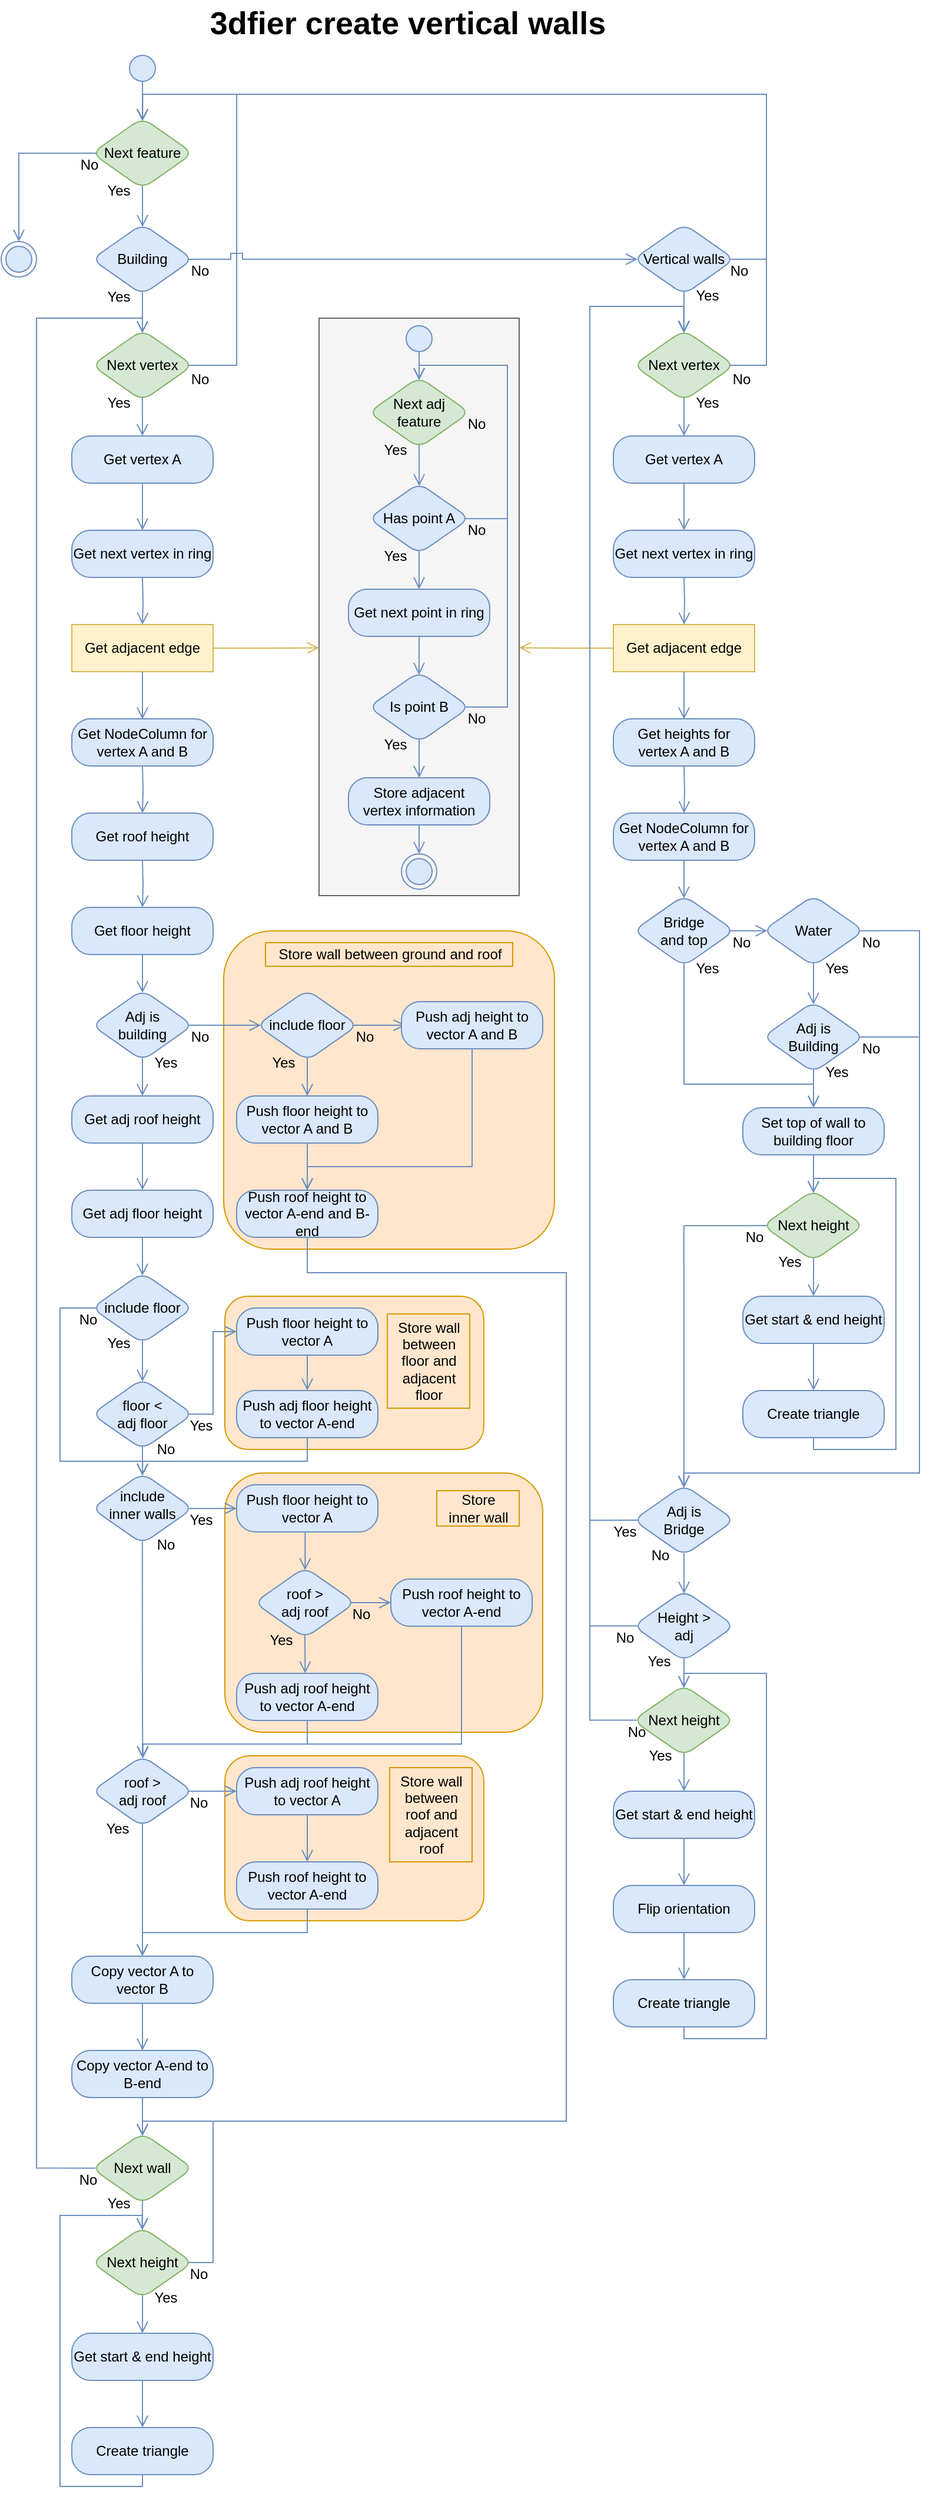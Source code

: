 <mxfile version="12.6.5" type="device"><diagram id="hNyaCAgBg2JTcx5JqqN7" name="Page-1"><mxGraphModel dx="2031" dy="1174" grid="1" gridSize="10" guides="1" tooltips="1" connect="1" arrows="1" fold="1" page="1" pageScale="1" pageWidth="850" pageHeight="1100" math="0" shadow="0"><root><mxCell id="0"/><mxCell id="1" parent="0"/><mxCell id="sXkyZD8KU9t4228y6rpA-1" value="" style="rounded=1;whiteSpace=wrap;html=1;fillColor=#ffe6cc;strokeColor=#d79b00;" vertex="1" parent="1"><mxGeometry x="210" y="1490" width="220" height="140" as="geometry"/></mxCell><mxCell id="sXkyZD8KU9t4228y6rpA-2" value="Store wall&lt;br&gt;between&lt;br&gt;roof and&lt;br&gt;adjacent&lt;br&gt;roof" style="text;html=1;resizable=0;autosize=1;align=center;verticalAlign=middle;points=[];fillColor=#ffe6cc;strokeColor=#d79b00;rounded=0;" vertex="1" parent="1"><mxGeometry x="350" y="1500" width="70" height="80" as="geometry"/></mxCell><mxCell id="sXkyZD8KU9t4228y6rpA-3" value="" style="rounded=1;whiteSpace=wrap;html=1;fillColor=#ffe6cc;strokeColor=#d79b00;" vertex="1" parent="1"><mxGeometry x="210" y="1250" width="270" height="220" as="geometry"/></mxCell><mxCell id="sXkyZD8KU9t4228y6rpA-4" value="Store&lt;br&gt;inner wall" style="text;html=1;resizable=0;autosize=1;align=center;verticalAlign=middle;points=[];fillColor=#ffe6cc;strokeColor=#d79b00;rounded=0;" vertex="1" parent="1"><mxGeometry x="390" y="1265" width="70" height="30" as="geometry"/></mxCell><mxCell id="sXkyZD8KU9t4228y6rpA-5" value="" style="rounded=1;whiteSpace=wrap;html=1;fillColor=#ffe6cc;strokeColor=#d79b00;" vertex="1" parent="1"><mxGeometry x="210" y="1100" width="220" height="130" as="geometry"/></mxCell><mxCell id="sXkyZD8KU9t4228y6rpA-6" value="" style="rounded=1;whiteSpace=wrap;html=1;fillColor=#ffe6cc;strokeColor=#d79b00;" vertex="1" parent="1"><mxGeometry x="209" y="790" width="281" height="270" as="geometry"/></mxCell><mxCell id="sXkyZD8KU9t4228y6rpA-7" value="3dfier create vertical walls" style="text;strokeColor=none;fillColor=none;html=1;fontSize=27;fontStyle=1;verticalAlign=middle;align=center;rounded=0;shadow=0;" vertex="1" parent="1"><mxGeometry x="190" width="350" height="40" as="geometry"/></mxCell><mxCell id="sXkyZD8KU9t4228y6rpA-8" value="" style="ellipse;html=1;shape=startState;fillColor=#dae8fc;strokeColor=#6c8ebf;shadow=0;" vertex="1" parent="1"><mxGeometry x="125" y="43" width="30" height="30" as="geometry"/></mxCell><mxCell id="sXkyZD8KU9t4228y6rpA-9" value="" style="edgeStyle=orthogonalEdgeStyle;html=1;verticalAlign=bottom;endArrow=open;endSize=8;strokeColor=#6c8ebf;fillColor=#dae8fc;shadow=0;entryX=0.5;entryY=0.044;entryDx=0;entryDy=0;exitX=0.501;exitY=0.867;exitDx=0;exitDy=0;rounded=0;exitPerimeter=0;entryPerimeter=0;" edge="1" parent="1" source="sXkyZD8KU9t4228y6rpA-8" target="sXkyZD8KU9t4228y6rpA-11"><mxGeometry relative="1" as="geometry"><mxPoint y="27" as="targetPoint"/><mxPoint y="7" as="sourcePoint"/></mxGeometry></mxCell><mxCell id="sXkyZD8KU9t4228y6rpA-10" value="" style="ellipse;html=1;shape=endState;fillColor=#dae8fc;strokeColor=#6c8ebf;rounded=1;shadow=0;" vertex="1" parent="1"><mxGeometry x="20" y="205" width="30" height="30" as="geometry"/></mxCell><mxCell id="sXkyZD8KU9t4228y6rpA-11" value="Next feature" style="rhombus;whiteSpace=wrap;html=1;fillColor=#d5e8d4;strokeColor=#82b366;rounded=1;shadow=0;strokeWidth=1;perimeterSpacing=0;" vertex="1" parent="1"><mxGeometry x="97" y="100" width="86" height="60" as="geometry"/></mxCell><mxCell id="sXkyZD8KU9t4228y6rpA-12" value="No" style="text;html=1;strokeColor=none;fillColor=none;align=center;verticalAlign=middle;whiteSpace=wrap;rounded=0;" vertex="1" parent="1"><mxGeometry x="75.0" y="130.0" width="40" height="20" as="geometry"/></mxCell><mxCell id="sXkyZD8KU9t4228y6rpA-13" value="Yes" style="text;html=1;strokeColor=none;fillColor=none;align=center;verticalAlign=middle;whiteSpace=wrap;rounded=0;" vertex="1" parent="1"><mxGeometry x="99.81" y="152.0" width="40" height="20" as="geometry"/></mxCell><mxCell id="sXkyZD8KU9t4228y6rpA-14" value="" style="edgeStyle=orthogonalEdgeStyle;rounded=0;orthogonalLoop=1;jettySize=auto;html=1;shadow=0;fontColor=#ffffff;exitX=0.5;exitY=0.959;exitDx=0;exitDy=0;fillColor=#dae8fc;strokeColor=#6c8ebf;endArrow=open;endFill=0;endSize=8;exitPerimeter=0;entryX=0.501;entryY=0.042;entryDx=0;entryDy=0;entryPerimeter=0;" edge="1" parent="1" source="sXkyZD8KU9t4228y6rpA-11" target="sXkyZD8KU9t4228y6rpA-16"><mxGeometry relative="1" as="geometry"><mxPoint y="113" as="targetPoint"/><mxPoint x="10" y="84.31" as="sourcePoint"/></mxGeometry></mxCell><mxCell id="sXkyZD8KU9t4228y6rpA-15" value="" style="edgeStyle=orthogonalEdgeStyle;rounded=0;orthogonalLoop=1;jettySize=auto;html=1;shadow=0;fontColor=#ffffff;exitX=0.051;exitY=0.5;exitDx=0;exitDy=0;fillColor=#dae8fc;strokeColor=#6c8ebf;endArrow=open;endFill=0;endSize=8;exitPerimeter=0;entryX=0.5;entryY=0;entryDx=0;entryDy=0;" edge="1" parent="1" source="sXkyZD8KU9t4228y6rpA-11" target="sXkyZD8KU9t4228y6rpA-10"><mxGeometry relative="1" as="geometry"><mxPoint y="517" as="targetPoint"/><mxPoint x="-300" y="98.54" as="sourcePoint"/><Array as="points"><mxPoint x="35" y="130"/></Array></mxGeometry></mxCell><mxCell id="sXkyZD8KU9t4228y6rpA-16" value="Building" style="rhombus;whiteSpace=wrap;html=1;fillColor=#dae8fc;strokeColor=#6c8ebf;rounded=1;shadow=0;strokeWidth=1;perimeterSpacing=0;" vertex="1" parent="1"><mxGeometry x="97" y="190" width="86" height="60" as="geometry"/></mxCell><mxCell id="sXkyZD8KU9t4228y6rpA-17" value="No" style="text;html=1;strokeColor=none;fillColor=none;align=center;verticalAlign=middle;whiteSpace=wrap;rounded=0;" vertex="1" parent="1"><mxGeometry x="169.0" y="220.0" width="40" height="20" as="geometry"/></mxCell><mxCell id="sXkyZD8KU9t4228y6rpA-18" value="Yes" style="text;html=1;strokeColor=none;fillColor=none;align=center;verticalAlign=middle;whiteSpace=wrap;rounded=0;" vertex="1" parent="1"><mxGeometry x="99.81" y="242.0" width="40" height="20" as="geometry"/></mxCell><mxCell id="sXkyZD8KU9t4228y6rpA-19" value="" style="edgeStyle=orthogonalEdgeStyle;rounded=0;orthogonalLoop=1;jettySize=auto;html=1;shadow=0;fontColor=#ffffff;exitX=0.95;exitY=0.5;exitDx=0;exitDy=0;fillColor=#dae8fc;strokeColor=#6c8ebf;endArrow=open;endFill=0;endSize=8;exitPerimeter=0;entryX=0.042;entryY=0.5;entryDx=0;entryDy=0;entryPerimeter=0;" edge="1" parent="1" source="sXkyZD8KU9t4228y6rpA-16" target="sXkyZD8KU9t4228y6rpA-25"><mxGeometry relative="1" as="geometry"><mxPoint x="230" y="220" as="targetPoint"/><mxPoint x="-300" y="188.54" as="sourcePoint"/><Array as="points"><mxPoint x="215" y="220"/><mxPoint x="215" y="215"/><mxPoint x="225" y="215"/><mxPoint x="225" y="220"/></Array></mxGeometry></mxCell><mxCell id="sXkyZD8KU9t4228y6rpA-20" value="" style="edgeStyle=orthogonalEdgeStyle;rounded=0;orthogonalLoop=1;jettySize=auto;html=1;shadow=0;fontColor=#ffffff;exitX=0.5;exitY=0.96;exitDx=0;exitDy=0;fillColor=#dae8fc;strokeColor=#6c8ebf;endArrow=open;endFill=0;endSize=8;exitPerimeter=0;entryX=0.499;entryY=0.043;entryDx=0;entryDy=0;entryPerimeter=0;" edge="1" parent="1" source="sXkyZD8KU9t4228y6rpA-16"><mxGeometry relative="1" as="geometry"><mxPoint x="139.914" y="282.58" as="targetPoint"/><mxPoint x="10" y="237" as="sourcePoint"/><Array as="points"><mxPoint x="140" y="260"/><mxPoint x="140" y="260"/></Array></mxGeometry></mxCell><mxCell id="sXkyZD8KU9t4228y6rpA-21" value="No" style="text;html=1;strokeColor=none;fillColor=none;align=center;verticalAlign=middle;whiteSpace=wrap;rounded=0;" vertex="1" parent="1"><mxGeometry x="627.0" y="220.0" width="40" height="20" as="geometry"/></mxCell><mxCell id="sXkyZD8KU9t4228y6rpA-22" value="Yes" style="text;html=1;strokeColor=none;fillColor=none;align=center;verticalAlign=middle;whiteSpace=wrap;rounded=0;" vertex="1" parent="1"><mxGeometry x="599.81" y="241.36" width="40" height="20" as="geometry"/></mxCell><mxCell id="sXkyZD8KU9t4228y6rpA-23" value="" style="edgeStyle=orthogonalEdgeStyle;rounded=0;orthogonalLoop=1;jettySize=auto;html=1;shadow=0;fontColor=#ffffff;exitX=0.95;exitY=0.5;exitDx=0;exitDy=0;fillColor=#dae8fc;strokeColor=#6c8ebf;endArrow=open;endFill=0;endSize=8;exitPerimeter=0;entryX=0.501;entryY=0.043;entryDx=0;entryDy=0;entryPerimeter=0;" edge="1" parent="1" source="sXkyZD8KU9t4228y6rpA-25" target="sXkyZD8KU9t4228y6rpA-11"><mxGeometry relative="1" as="geometry"><mxPoint x="200" y="90" as="targetPoint"/><mxPoint x="-167" y="188.54" as="sourcePoint"/><Array as="points"><mxPoint x="670" y="220"/><mxPoint x="670" y="80"/><mxPoint x="140" y="80"/></Array></mxGeometry></mxCell><mxCell id="sXkyZD8KU9t4228y6rpA-24" value="" style="edgeStyle=orthogonalEdgeStyle;rounded=0;orthogonalLoop=1;jettySize=auto;html=1;shadow=0;fontColor=#ffffff;exitX=0.5;exitY=0.96;exitDx=0;exitDy=0;fillColor=#dae8fc;strokeColor=#6c8ebf;endArrow=open;endFill=0;endSize=8;exitPerimeter=0;entryX=0.499;entryY=0.038;entryDx=0;entryDy=0;entryPerimeter=0;" edge="1" parent="1" source="sXkyZD8KU9t4228y6rpA-25" target="sXkyZD8KU9t4228y6rpA-145"><mxGeometry relative="1" as="geometry"><mxPoint x="610" y="260" as="targetPoint"/><mxPoint x="13" y="237" as="sourcePoint"/></mxGeometry></mxCell><mxCell id="sXkyZD8KU9t4228y6rpA-25" value="Vertical walls" style="rhombus;whiteSpace=wrap;html=1;fillColor=#dae8fc;strokeColor=#6c8ebf;rounded=1;shadow=0;strokeWidth=1;perimeterSpacing=0;" vertex="1" parent="1"><mxGeometry x="557" y="190" width="86" height="60" as="geometry"/></mxCell><mxCell id="sXkyZD8KU9t4228y6rpA-26" value="Get vertex A" style="rounded=1;whiteSpace=wrap;html=1;arcSize=40;fillColor=#dae8fc;strokeColor=#6c8ebf;shadow=0;" vertex="1" parent="1"><mxGeometry x="80" y="370" width="120" height="40" as="geometry"/></mxCell><mxCell id="sXkyZD8KU9t4228y6rpA-27" value="Next vertex" style="rhombus;whiteSpace=wrap;html=1;fillColor=#d5e8d4;strokeColor=#82b366;rounded=1;shadow=0;strokeWidth=1;perimeterSpacing=0;" vertex="1" parent="1"><mxGeometry x="97" y="280" width="86" height="60" as="geometry"/></mxCell><mxCell id="sXkyZD8KU9t4228y6rpA-28" value="No" style="text;html=1;strokeColor=none;fillColor=none;align=center;verticalAlign=middle;whiteSpace=wrap;rounded=0;" vertex="1" parent="1"><mxGeometry x="169.0" y="312.0" width="40" height="20" as="geometry"/></mxCell><mxCell id="sXkyZD8KU9t4228y6rpA-29" value="Yes" style="text;html=1;strokeColor=none;fillColor=none;align=center;verticalAlign=middle;whiteSpace=wrap;rounded=0;" vertex="1" parent="1"><mxGeometry x="99.81" y="332.0" width="40" height="20" as="geometry"/></mxCell><mxCell id="sXkyZD8KU9t4228y6rpA-30" value="" style="edgeStyle=orthogonalEdgeStyle;rounded=0;orthogonalLoop=1;jettySize=auto;html=1;shadow=0;fontColor=#ffffff;exitX=0.499;exitY=0.957;exitDx=0;exitDy=0;fillColor=#dae8fc;strokeColor=#6c8ebf;endArrow=open;endFill=0;endSize=8;exitPerimeter=0;entryX=0.5;entryY=0;entryDx=0;entryDy=0;" edge="1" parent="1" source="sXkyZD8KU9t4228y6rpA-27" target="sXkyZD8KU9t4228y6rpA-26"><mxGeometry relative="1" as="geometry"><mxPoint y="287" as="targetPoint"/><mxPoint x="-0.59" y="257.0" as="sourcePoint"/></mxGeometry></mxCell><mxCell id="sXkyZD8KU9t4228y6rpA-31" value="" style="edgeStyle=orthogonalEdgeStyle;rounded=0;orthogonalLoop=1;jettySize=auto;html=1;shadow=0;fontColor=#ffffff;exitX=0.953;exitY=0.5;exitDx=0;exitDy=0;fillColor=#dae8fc;strokeColor=#6c8ebf;endArrow=open;endFill=0;endSize=8;exitPerimeter=0;entryX=0.5;entryY=0.043;entryDx=0;entryDy=0;entryPerimeter=0;" edge="1" parent="1" source="sXkyZD8KU9t4228y6rpA-27" target="sXkyZD8KU9t4228y6rpA-11"><mxGeometry relative="1" as="geometry"><mxPoint x="190" y="110" as="targetPoint"/><mxPoint x="177.9" y="309.86" as="sourcePoint"/><Array as="points"><mxPoint x="220" y="310"/><mxPoint x="220" y="80"/><mxPoint x="140" y="80"/></Array></mxGeometry></mxCell><mxCell id="sXkyZD8KU9t4228y6rpA-32" value="" style="edgeStyle=orthogonalEdgeStyle;rounded=0;orthogonalLoop=1;jettySize=auto;html=1;shadow=0;fontColor=#ffffff;fillColor=#dae8fc;strokeColor=#6c8ebf;endArrow=open;endFill=0;endSize=8;" edge="1" parent="1"><mxGeometry relative="1" as="geometry"><mxPoint x="140" y="530" as="targetPoint"/><mxPoint x="140" y="490" as="sourcePoint"/></mxGeometry></mxCell><mxCell id="sXkyZD8KU9t4228y6rpA-33" value="Get next vertex in ring" style="rounded=1;whiteSpace=wrap;html=1;arcSize=40;fillColor=#dae8fc;strokeColor=#6c8ebf;shadow=0;" vertex="1" parent="1"><mxGeometry x="80" y="450" width="120" height="40" as="geometry"/></mxCell><mxCell id="sXkyZD8KU9t4228y6rpA-34" value="" style="edgeStyle=orthogonalEdgeStyle;rounded=0;orthogonalLoop=1;jettySize=auto;html=1;shadow=0;fontColor=#ffffff;fillColor=#dae8fc;strokeColor=#6c8ebf;endArrow=open;endFill=0;endSize=8;entryX=0.5;entryY=0;entryDx=0;entryDy=0;exitX=0.5;exitY=1;exitDx=0;exitDy=0;" edge="1" parent="1" source="sXkyZD8KU9t4228y6rpA-26" target="sXkyZD8KU9t4228y6rpA-33"><mxGeometry relative="1" as="geometry"><mxPoint x="139.884" y="443.57" as="targetPoint"/><mxPoint x="139.97" y="410.93" as="sourcePoint"/></mxGeometry></mxCell><mxCell id="sXkyZD8KU9t4228y6rpA-35" value="Get adjacent edge" style="rounded=0;whiteSpace=wrap;html=1;arcSize=40;fillColor=#fff2cc;strokeColor=#d6b656;shadow=0;" vertex="1" parent="1"><mxGeometry x="80" y="530" width="120" height="40" as="geometry"/></mxCell><mxCell id="sXkyZD8KU9t4228y6rpA-36" value="" style="edgeStyle=orthogonalEdgeStyle;rounded=0;orthogonalLoop=1;jettySize=auto;html=1;shadow=0;fontColor=#ffffff;exitX=0.5;exitY=1;exitDx=0;exitDy=0;fillColor=#dae8fc;strokeColor=#6c8ebf;endArrow=open;endFill=0;endSize=8;" edge="1" parent="1" source="sXkyZD8KU9t4228y6rpA-35"><mxGeometry relative="1" as="geometry"><mxPoint x="140" y="610.388" as="targetPoint"/><mxPoint x="-280" y="683.01" as="sourcePoint"/><Array as="points"/></mxGeometry></mxCell><mxCell id="sXkyZD8KU9t4228y6rpA-37" value="" style="edgeStyle=orthogonalEdgeStyle;rounded=0;orthogonalLoop=1;jettySize=auto;html=1;shadow=0;fontColor=#ffffff;exitX=1;exitY=0.5;exitDx=0;exitDy=0;fillColor=#fff2cc;strokeColor=#d6b656;endArrow=open;endFill=0;endSize=8;entryX=0;entryY=0.571;entryDx=0;entryDy=0;entryPerimeter=0;" edge="1" parent="1" source="sXkyZD8KU9t4228y6rpA-35" target="sXkyZD8KU9t4228y6rpA-38"><mxGeometry relative="1" as="geometry"><mxPoint x="250" y="530" as="targetPoint"/><mxPoint x="150" y="580" as="sourcePoint"/></mxGeometry></mxCell><mxCell id="sXkyZD8KU9t4228y6rpA-38" value="" style="rounded=0;whiteSpace=wrap;html=1;fillColor=#f5f5f5;strokeColor=#666666;fontColor=#333333;" vertex="1" parent="1"><mxGeometry x="290" y="270" width="170" height="490" as="geometry"/></mxCell><mxCell id="sXkyZD8KU9t4228y6rpA-39" value="" style="ellipse;html=1;shape=startState;fillColor=#dae8fc;strokeColor=#6c8ebf;shadow=0;" vertex="1" parent="1"><mxGeometry x="360" y="272.36" width="30" height="30" as="geometry"/></mxCell><mxCell id="sXkyZD8KU9t4228y6rpA-40" value="" style="edgeStyle=orthogonalEdgeStyle;html=1;verticalAlign=bottom;endArrow=open;endSize=8;strokeColor=#6c8ebf;fillColor=#dae8fc;shadow=0;exitX=0.499;exitY=0.881;exitDx=0;exitDy=0;rounded=0;exitPerimeter=0;entryX=0.5;entryY=0.041;entryDx=0;entryDy=0;entryPerimeter=0;" edge="1" parent="1" source="sXkyZD8KU9t4228y6rpA-39" target="sXkyZD8KU9t4228y6rpA-43"><mxGeometry relative="1" as="geometry"><mxPoint x="375" y="320" as="targetPoint"/><mxPoint x="375" y="319.36" as="sourcePoint"/></mxGeometry></mxCell><mxCell id="sXkyZD8KU9t4228y6rpA-41" value="" style="edgeStyle=orthogonalEdgeStyle;rounded=0;orthogonalLoop=1;jettySize=auto;html=1;shadow=0;fontColor=#ffffff;fillColor=#dae8fc;strokeColor=#6c8ebf;endArrow=open;endFill=0;endSize=8;" edge="1" parent="1"><mxGeometry relative="1" as="geometry"><mxPoint x="375" y="724.57" as="targetPoint"/><mxPoint x="375" y="700" as="sourcePoint"/></mxGeometry></mxCell><mxCell id="sXkyZD8KU9t4228y6rpA-42" value="" style="ellipse;html=1;shape=endState;fillColor=#dae8fc;strokeColor=#6c8ebf;rounded=1;shadow=0;" vertex="1" parent="1"><mxGeometry x="360" y="724.57" width="30" height="30" as="geometry"/></mxCell><mxCell id="sXkyZD8KU9t4228y6rpA-43" value="Next adj feature" style="rhombus;whiteSpace=wrap;html=1;fillColor=#d5e8d4;strokeColor=#82b366;rounded=1;shadow=0;strokeWidth=1;perimeterSpacing=0;" vertex="1" parent="1"><mxGeometry x="332" y="320" width="86" height="60" as="geometry"/></mxCell><mxCell id="sXkyZD8KU9t4228y6rpA-44" value="Yes" style="text;html=1;strokeColor=none;fillColor=none;align=center;verticalAlign=middle;whiteSpace=wrap;rounded=0;" vertex="1" parent="1"><mxGeometry x="334.81" y="372.0" width="40" height="20" as="geometry"/></mxCell><mxCell id="sXkyZD8KU9t4228y6rpA-45" value="" style="edgeStyle=orthogonalEdgeStyle;rounded=0;orthogonalLoop=1;jettySize=auto;html=1;shadow=0;fontColor=#ffffff;exitX=0.5;exitY=0.959;exitDx=0;exitDy=0;fillColor=#dae8fc;strokeColor=#6c8ebf;endArrow=open;endFill=0;endSize=8;exitPerimeter=0;entryX=0.501;entryY=0.042;entryDx=0;entryDy=0;entryPerimeter=0;" edge="1" parent="1" target="sXkyZD8KU9t4228y6rpA-46"><mxGeometry relative="1" as="geometry"><mxPoint x="375" y="415.94" as="targetPoint"/><mxPoint x="375" y="377.48" as="sourcePoint"/></mxGeometry></mxCell><mxCell id="sXkyZD8KU9t4228y6rpA-46" value="Has point A" style="rhombus;whiteSpace=wrap;html=1;fillColor=#dae8fc;strokeColor=#6c8ebf;rounded=1;shadow=0;strokeWidth=1;perimeterSpacing=0;" vertex="1" parent="1"><mxGeometry x="332" y="409.94" width="86" height="60" as="geometry"/></mxCell><mxCell id="sXkyZD8KU9t4228y6rpA-47" value="No" style="text;html=1;strokeColor=none;fillColor=none;align=center;verticalAlign=middle;whiteSpace=wrap;rounded=0;" vertex="1" parent="1"><mxGeometry x="404.0" y="439.94" width="40" height="20" as="geometry"/></mxCell><mxCell id="sXkyZD8KU9t4228y6rpA-48" value="Yes" style="text;html=1;strokeColor=none;fillColor=none;align=center;verticalAlign=middle;whiteSpace=wrap;rounded=0;" vertex="1" parent="1"><mxGeometry x="334.81" y="461.94" width="40" height="20" as="geometry"/></mxCell><mxCell id="sXkyZD8KU9t4228y6rpA-49" value="" style="edgeStyle=orthogonalEdgeStyle;rounded=0;orthogonalLoop=1;jettySize=auto;html=1;shadow=0;fontColor=#ffffff;exitX=0.5;exitY=0.96;exitDx=0;exitDy=0;fillColor=#dae8fc;strokeColor=#6c8ebf;endArrow=open;endFill=0;endSize=8;exitPerimeter=0;entryX=0.5;entryY=0;entryDx=0;entryDy=0;" edge="1" parent="1" source="sXkyZD8KU9t4228y6rpA-46" target="sXkyZD8KU9t4228y6rpA-58"><mxGeometry relative="1" as="geometry"><mxPoint x="374.914" y="502.52" as="targetPoint"/><mxPoint x="385" y="539.94" as="sourcePoint"/><Array as="points"/></mxGeometry></mxCell><mxCell id="sXkyZD8KU9t4228y6rpA-50" value="Is point B" style="rhombus;whiteSpace=wrap;html=1;fillColor=#dae8fc;strokeColor=#6c8ebf;rounded=1;shadow=0;strokeWidth=1;perimeterSpacing=0;" vertex="1" parent="1"><mxGeometry x="332" y="570" width="86" height="60" as="geometry"/></mxCell><mxCell id="sXkyZD8KU9t4228y6rpA-51" value="No" style="text;html=1;strokeColor=none;fillColor=none;align=center;verticalAlign=middle;whiteSpace=wrap;rounded=0;" vertex="1" parent="1"><mxGeometry x="404.0" y="600.0" width="40" height="20" as="geometry"/></mxCell><mxCell id="sXkyZD8KU9t4228y6rpA-52" value="Yes" style="text;html=1;strokeColor=none;fillColor=none;align=center;verticalAlign=middle;whiteSpace=wrap;rounded=0;" vertex="1" parent="1"><mxGeometry x="334.81" y="622.0" width="40" height="20" as="geometry"/></mxCell><mxCell id="sXkyZD8KU9t4228y6rpA-53" value="" style="edgeStyle=orthogonalEdgeStyle;rounded=0;orthogonalLoop=1;jettySize=auto;html=1;shadow=0;fontColor=#ffffff;exitX=0.5;exitY=0.96;exitDx=0;exitDy=0;fillColor=#dae8fc;strokeColor=#6c8ebf;endArrow=open;endFill=0;endSize=8;exitPerimeter=0;entryX=0.5;entryY=0;entryDx=0;entryDy=0;" edge="1" parent="1" source="sXkyZD8KU9t4228y6rpA-50" target="sXkyZD8KU9t4228y6rpA-54"><mxGeometry relative="1" as="geometry"><mxPoint x="374.914" y="662.58" as="targetPoint"/><mxPoint x="385" y="700" as="sourcePoint"/><Array as="points"/></mxGeometry></mxCell><mxCell id="sXkyZD8KU9t4228y6rpA-54" value="Store adjacent&lt;br&gt;vertex information" style="rounded=1;whiteSpace=wrap;html=1;arcSize=40;fillColor=#dae8fc;strokeColor=#6c8ebf;shadow=0;" vertex="1" parent="1"><mxGeometry x="315" y="660" width="120" height="40" as="geometry"/></mxCell><mxCell id="sXkyZD8KU9t4228y6rpA-55" value="No" style="text;html=1;strokeColor=none;fillColor=none;align=center;verticalAlign=middle;whiteSpace=wrap;rounded=0;" vertex="1" parent="1"><mxGeometry x="404.0" y="350.0" width="40" height="20" as="geometry"/></mxCell><mxCell id="sXkyZD8KU9t4228y6rpA-56" value="" style="edgeStyle=orthogonalEdgeStyle;rounded=0;orthogonalLoop=1;jettySize=auto;html=1;shadow=0;fontColor=#ffffff;exitX=0.955;exitY=0.503;exitDx=0;exitDy=0;fillColor=#dae8fc;strokeColor=#6c8ebf;endArrow=open;endFill=0;endSize=8;exitPerimeter=0;entryX=0.5;entryY=0.041;entryDx=0;entryDy=0;entryPerimeter=0;" edge="1" parent="1" source="sXkyZD8KU9t4228y6rpA-46" target="sXkyZD8KU9t4228y6rpA-43"><mxGeometry relative="1" as="geometry"><mxPoint x="375" y="320" as="targetPoint"/><mxPoint x="385" y="477.54" as="sourcePoint"/><Array as="points"><mxPoint x="450" y="440"/><mxPoint x="450" y="310"/><mxPoint x="375" y="310"/></Array></mxGeometry></mxCell><mxCell id="sXkyZD8KU9t4228y6rpA-57" value="" style="edgeStyle=orthogonalEdgeStyle;rounded=0;orthogonalLoop=1;jettySize=auto;html=1;shadow=0;fontColor=#ffffff;fillColor=#dae8fc;strokeColor=#6c8ebf;endArrow=open;endFill=0;endSize=8;entryX=0.499;entryY=0.044;entryDx=0;entryDy=0;entryPerimeter=0;" edge="1" parent="1" target="sXkyZD8KU9t4228y6rpA-50"><mxGeometry relative="1" as="geometry"><mxPoint x="375" y="565" as="targetPoint"/><mxPoint x="375" y="540" as="sourcePoint"/></mxGeometry></mxCell><mxCell id="sXkyZD8KU9t4228y6rpA-58" value="Get next point in ring" style="rounded=1;whiteSpace=wrap;html=1;arcSize=40;fillColor=#dae8fc;strokeColor=#6c8ebf;shadow=0;" vertex="1" parent="1"><mxGeometry x="315" y="500" width="120" height="40" as="geometry"/></mxCell><mxCell id="sXkyZD8KU9t4228y6rpA-59" value="" style="edgeStyle=orthogonalEdgeStyle;rounded=0;orthogonalLoop=1;jettySize=auto;html=1;shadow=0;fontColor=#ffffff;exitX=0.958;exitY=0.5;exitDx=0;exitDy=0;fillColor=#dae8fc;strokeColor=#6c8ebf;endArrow=open;endFill=0;endSize=8;exitPerimeter=0;entryX=0.5;entryY=0.042;entryDx=0;entryDy=0;entryPerimeter=0;" edge="1" parent="1" source="sXkyZD8KU9t4228y6rpA-50" target="sXkyZD8KU9t4228y6rpA-43"><mxGeometry relative="1" as="geometry"><mxPoint x="385" y="332.46" as="targetPoint"/><mxPoint x="424.13" y="450.12" as="sourcePoint"/><Array as="points"><mxPoint x="450" y="600"/><mxPoint x="450" y="310"/><mxPoint x="375" y="310"/></Array></mxGeometry></mxCell><mxCell id="sXkyZD8KU9t4228y6rpA-60" value="" style="edgeStyle=orthogonalEdgeStyle;rounded=0;orthogonalLoop=1;jettySize=auto;html=1;shadow=0;fontColor=#ffffff;fillColor=#dae8fc;strokeColor=#6c8ebf;endArrow=open;endFill=0;endSize=8;entryX=0.5;entryY=0;entryDx=0;entryDy=0;" edge="1" parent="1" target="sXkyZD8KU9t4228y6rpA-63"><mxGeometry relative="1" as="geometry"><mxPoint x="140" y="690" as="targetPoint"/><mxPoint x="140" y="650" as="sourcePoint"/></mxGeometry></mxCell><mxCell id="sXkyZD8KU9t4228y6rpA-61" value="Get NodeColumn for vertex A and B" style="rounded=1;whiteSpace=wrap;html=1;arcSize=40;fillColor=#dae8fc;strokeColor=#6c8ebf;shadow=0;" vertex="1" parent="1"><mxGeometry x="80" y="610" width="120" height="40" as="geometry"/></mxCell><mxCell id="sXkyZD8KU9t4228y6rpA-62" value="" style="edgeStyle=orthogonalEdgeStyle;rounded=0;orthogonalLoop=1;jettySize=auto;html=1;shadow=0;fontColor=#ffffff;fillColor=#dae8fc;strokeColor=#6c8ebf;endArrow=open;endFill=0;endSize=8;entryX=0.5;entryY=0;entryDx=0;entryDy=0;" edge="1" parent="1" target="sXkyZD8KU9t4228y6rpA-65"><mxGeometry relative="1" as="geometry"><mxPoint x="140" y="762.46" as="targetPoint"/><mxPoint x="140" y="730" as="sourcePoint"/></mxGeometry></mxCell><mxCell id="sXkyZD8KU9t4228y6rpA-63" value="Get roof height" style="rounded=1;whiteSpace=wrap;html=1;arcSize=40;fillColor=#dae8fc;strokeColor=#6c8ebf;shadow=0;" vertex="1" parent="1"><mxGeometry x="80" y="690" width="120" height="40" as="geometry"/></mxCell><mxCell id="sXkyZD8KU9t4228y6rpA-64" value="" style="edgeStyle=orthogonalEdgeStyle;rounded=0;orthogonalLoop=1;jettySize=auto;html=1;shadow=0;fontColor=#ffffff;fillColor=#dae8fc;strokeColor=#6c8ebf;endArrow=open;endFill=0;endSize=8;entryX=0.5;entryY=0.041;entryDx=0;entryDy=0;entryPerimeter=0;" edge="1" parent="1"><mxGeometry relative="1" as="geometry"><mxPoint x="140" y="842.46" as="targetPoint"/><mxPoint x="140" y="810" as="sourcePoint"/></mxGeometry></mxCell><mxCell id="sXkyZD8KU9t4228y6rpA-65" value="Get floor height" style="rounded=1;whiteSpace=wrap;html=1;arcSize=40;fillColor=#dae8fc;strokeColor=#6c8ebf;shadow=0;" vertex="1" parent="1"><mxGeometry x="80" y="770" width="120" height="40" as="geometry"/></mxCell><mxCell id="sXkyZD8KU9t4228y6rpA-66" value="Adj is&lt;br&gt;building" style="rhombus;whiteSpace=wrap;html=1;fillColor=#dae8fc;strokeColor=#6c8ebf;rounded=1;shadow=0;strokeWidth=1;perimeterSpacing=0;" vertex="1" parent="1"><mxGeometry x="97" y="840" width="86" height="60" as="geometry"/></mxCell><mxCell id="sXkyZD8KU9t4228y6rpA-67" value="No" style="text;html=1;strokeColor=none;fillColor=none;align=center;verticalAlign=middle;whiteSpace=wrap;rounded=0;" vertex="1" parent="1"><mxGeometry x="169.0" y="870.0" width="40" height="20" as="geometry"/></mxCell><mxCell id="sXkyZD8KU9t4228y6rpA-68" value="Yes" style="text;html=1;strokeColor=none;fillColor=none;align=center;verticalAlign=middle;whiteSpace=wrap;rounded=0;" vertex="1" parent="1"><mxGeometry x="139.81" y="892.0" width="40" height="20" as="geometry"/></mxCell><mxCell id="sXkyZD8KU9t4228y6rpA-69" value="" style="edgeStyle=orthogonalEdgeStyle;rounded=0;orthogonalLoop=1;jettySize=auto;html=1;shadow=0;fontColor=#ffffff;exitX=0.95;exitY=0.5;exitDx=0;exitDy=0;fillColor=#dae8fc;strokeColor=#6c8ebf;endArrow=open;endFill=0;endSize=8;exitPerimeter=0;entryX=0.043;entryY=0.501;entryDx=0;entryDy=0;entryPerimeter=0;" edge="1" parent="1" source="sXkyZD8KU9t4228y6rpA-66" target="sXkyZD8KU9t4228y6rpA-71"><mxGeometry relative="1" as="geometry"><mxPoint x="223.612" y="870" as="targetPoint"/><mxPoint x="-300" y="838.54" as="sourcePoint"/><Array as="points"/></mxGeometry></mxCell><mxCell id="sXkyZD8KU9t4228y6rpA-70" value="" style="edgeStyle=orthogonalEdgeStyle;rounded=0;orthogonalLoop=1;jettySize=auto;html=1;shadow=0;fontColor=#ffffff;exitX=0.5;exitY=0.96;exitDx=0;exitDy=0;fillColor=#dae8fc;strokeColor=#6c8ebf;endArrow=open;endFill=0;endSize=8;exitPerimeter=0;entryX=0.5;entryY=0;entryDx=0;entryDy=0;" edge="1" parent="1" source="sXkyZD8KU9t4228y6rpA-66" target="sXkyZD8KU9t4228y6rpA-82"><mxGeometry relative="1" as="geometry"><mxPoint x="139.914" y="932.58" as="targetPoint"/><mxPoint x="10" y="887" as="sourcePoint"/><Array as="points"/></mxGeometry></mxCell><mxCell id="sXkyZD8KU9t4228y6rpA-71" value="include floor" style="rhombus;whiteSpace=wrap;html=1;fillColor=#dae8fc;strokeColor=#6c8ebf;rounded=1;shadow=0;strokeWidth=1;perimeterSpacing=0;" vertex="1" parent="1"><mxGeometry x="237" y="840" width="86" height="60" as="geometry"/></mxCell><mxCell id="sXkyZD8KU9t4228y6rpA-72" value="No" style="text;html=1;strokeColor=none;fillColor=none;align=center;verticalAlign=middle;whiteSpace=wrap;rounded=0;" vertex="1" parent="1"><mxGeometry x="308.81" y="870.0" width="40" height="20" as="geometry"/></mxCell><mxCell id="sXkyZD8KU9t4228y6rpA-73" value="Yes" style="text;html=1;strokeColor=none;fillColor=none;align=center;verticalAlign=middle;whiteSpace=wrap;rounded=0;" vertex="1" parent="1"><mxGeometry x="239.62" y="892.0" width="40" height="20" as="geometry"/></mxCell><mxCell id="sXkyZD8KU9t4228y6rpA-74" value="" style="edgeStyle=orthogonalEdgeStyle;rounded=0;orthogonalLoop=1;jettySize=auto;html=1;shadow=0;fontColor=#ffffff;exitX=0.95;exitY=0.5;exitDx=0;exitDy=0;fillColor=#dae8fc;strokeColor=#6c8ebf;endArrow=open;endFill=0;endSize=8;exitPerimeter=0;entryX=0.042;entryY=0.5;entryDx=0;entryDy=0;entryPerimeter=0;" edge="1" parent="1" source="sXkyZD8KU9t4228y6rpA-71"><mxGeometry relative="1" as="geometry"><mxPoint x="363.422" y="870" as="targetPoint"/><mxPoint x="-160.19" y="838.54" as="sourcePoint"/><Array as="points"/></mxGeometry></mxCell><mxCell id="sXkyZD8KU9t4228y6rpA-75" value="" style="edgeStyle=orthogonalEdgeStyle;rounded=0;orthogonalLoop=1;jettySize=auto;html=1;shadow=0;fontColor=#ffffff;exitX=0.5;exitY=0.96;exitDx=0;exitDy=0;fillColor=#dae8fc;strokeColor=#6c8ebf;endArrow=open;endFill=0;endSize=8;exitPerimeter=0;entryX=0.5;entryY=0;entryDx=0;entryDy=0;" edge="1" parent="1" source="sXkyZD8KU9t4228y6rpA-71" target="sXkyZD8KU9t4228y6rpA-76"><mxGeometry relative="1" as="geometry"><mxPoint x="279.724" y="932.58" as="targetPoint"/><mxPoint x="149.81" y="887" as="sourcePoint"/><Array as="points"><mxPoint x="280" y="910"/><mxPoint x="280" y="910"/></Array></mxGeometry></mxCell><mxCell id="sXkyZD8KU9t4228y6rpA-76" value="Push floor height to vector A and B" style="rounded=1;whiteSpace=wrap;html=1;arcSize=40;fillColor=#dae8fc;strokeColor=#6c8ebf;shadow=0;" vertex="1" parent="1"><mxGeometry x="220" y="930" width="120" height="40" as="geometry"/></mxCell><mxCell id="sXkyZD8KU9t4228y6rpA-77" value="" style="edgeStyle=orthogonalEdgeStyle;rounded=0;orthogonalLoop=1;jettySize=auto;html=1;shadow=0;fontColor=#ffffff;fillColor=#dae8fc;strokeColor=#6c8ebf;endArrow=open;endFill=0;endSize=8;entryX=0.5;entryY=0;entryDx=0;entryDy=0;exitX=0.5;exitY=1;exitDx=0;exitDy=0;" edge="1" parent="1" source="sXkyZD8KU9t4228y6rpA-76"><mxGeometry relative="1" as="geometry"><mxPoint x="280" y="1010" as="targetPoint"/><mxPoint x="279.62" y="969.33" as="sourcePoint"/></mxGeometry></mxCell><mxCell id="sXkyZD8KU9t4228y6rpA-78" value="Push adj height to vector A and B" style="rounded=1;whiteSpace=wrap;html=1;arcSize=40;fillColor=#dae8fc;strokeColor=#6c8ebf;shadow=0;" vertex="1" parent="1"><mxGeometry x="360" y="850" width="120" height="40" as="geometry"/></mxCell><mxCell id="sXkyZD8KU9t4228y6rpA-79" value="" style="edgeStyle=orthogonalEdgeStyle;rounded=0;orthogonalLoop=1;jettySize=auto;html=1;shadow=0;fontColor=#ffffff;fillColor=#dae8fc;strokeColor=#6c8ebf;endArrow=open;endFill=0;endSize=8;entryX=0.5;entryY=0;entryDx=0;entryDy=0;exitX=0.5;exitY=1;exitDx=0;exitDy=0;" edge="1" parent="1" source="sXkyZD8KU9t4228y6rpA-78" target="sXkyZD8KU9t4228y6rpA-80"><mxGeometry relative="1" as="geometry"><mxPoint x="424.81" y="930" as="targetPoint"/><mxPoint x="424.43" y="889.33" as="sourcePoint"/><Array as="points"><mxPoint x="420" y="990"/><mxPoint x="280" y="990"/></Array></mxGeometry></mxCell><mxCell id="sXkyZD8KU9t4228y6rpA-80" value="Push roof height to vector A-end and B-end" style="rounded=1;whiteSpace=wrap;html=1;arcSize=40;fillColor=#dae8fc;strokeColor=#6c8ebf;shadow=0;" vertex="1" parent="1"><mxGeometry x="220" y="1010" width="120" height="40" as="geometry"/></mxCell><mxCell id="sXkyZD8KU9t4228y6rpA-81" value="" style="edgeStyle=orthogonalEdgeStyle;rounded=0;orthogonalLoop=1;jettySize=auto;html=1;shadow=0;fontColor=#ffffff;fillColor=#dae8fc;strokeColor=#6c8ebf;endArrow=open;endFill=0;endSize=8;exitX=0.5;exitY=1;exitDx=0;exitDy=0;entryX=0.5;entryY=0.041;entryDx=0;entryDy=0;entryPerimeter=0;" edge="1" parent="1" source="sXkyZD8KU9t4228y6rpA-80" target="sXkyZD8KU9t4228y6rpA-132"><mxGeometry relative="1" as="geometry"><mxPoint x="140" y="2130" as="targetPoint"/><mxPoint x="279.62" y="1049.33" as="sourcePoint"/><Array as="points"><mxPoint x="280" y="1080"/><mxPoint x="500" y="1080"/><mxPoint x="500" y="1800"/><mxPoint x="140" y="1800"/></Array></mxGeometry></mxCell><mxCell id="sXkyZD8KU9t4228y6rpA-82" value="Get adj roof height" style="rounded=1;whiteSpace=wrap;html=1;arcSize=40;fillColor=#dae8fc;strokeColor=#6c8ebf;shadow=0;" vertex="1" parent="1"><mxGeometry x="80" y="930" width="120" height="40" as="geometry"/></mxCell><mxCell id="sXkyZD8KU9t4228y6rpA-83" value="" style="edgeStyle=orthogonalEdgeStyle;rounded=0;orthogonalLoop=1;jettySize=auto;html=1;shadow=0;fontColor=#ffffff;fillColor=#dae8fc;strokeColor=#6c8ebf;endArrow=open;endFill=0;endSize=8;entryX=0.5;entryY=0;entryDx=0;entryDy=0;exitX=0.5;exitY=1;exitDx=0;exitDy=0;" edge="1" parent="1" source="sXkyZD8KU9t4228y6rpA-82"><mxGeometry relative="1" as="geometry"><mxPoint x="140" y="1010" as="targetPoint"/><mxPoint x="139.62" y="969.33" as="sourcePoint"/></mxGeometry></mxCell><mxCell id="sXkyZD8KU9t4228y6rpA-84" value="Get adj floor height" style="rounded=1;whiteSpace=wrap;html=1;arcSize=40;fillColor=#dae8fc;strokeColor=#6c8ebf;shadow=0;" vertex="1" parent="1"><mxGeometry x="80" y="1010" width="120" height="40" as="geometry"/></mxCell><mxCell id="sXkyZD8KU9t4228y6rpA-85" value="" style="edgeStyle=orthogonalEdgeStyle;rounded=0;orthogonalLoop=1;jettySize=auto;html=1;shadow=0;fontColor=#ffffff;fillColor=#dae8fc;strokeColor=#6c8ebf;endArrow=open;endFill=0;endSize=8;exitX=0.5;exitY=1;exitDx=0;exitDy=0;entryX=0.5;entryY=0.042;entryDx=0;entryDy=0;entryPerimeter=0;" edge="1" parent="1" source="sXkyZD8KU9t4228y6rpA-84" target="sXkyZD8KU9t4228y6rpA-86"><mxGeometry relative="1" as="geometry"><mxPoint x="150" y="1070" as="targetPoint"/><mxPoint x="138.62" y="1049.33" as="sourcePoint"/></mxGeometry></mxCell><mxCell id="sXkyZD8KU9t4228y6rpA-86" value="include floor" style="rhombus;whiteSpace=wrap;html=1;fillColor=#dae8fc;strokeColor=#6c8ebf;rounded=1;shadow=0;strokeWidth=1;perimeterSpacing=0;" vertex="1" parent="1"><mxGeometry x="97" y="1080" width="86" height="60" as="geometry"/></mxCell><mxCell id="sXkyZD8KU9t4228y6rpA-87" value="No" style="text;html=1;strokeColor=none;fillColor=none;align=center;verticalAlign=middle;whiteSpace=wrap;rounded=0;" vertex="1" parent="1"><mxGeometry x="74.0" y="1110" width="40" height="20" as="geometry"/></mxCell><mxCell id="sXkyZD8KU9t4228y6rpA-88" value="Yes" style="text;html=1;strokeColor=none;fillColor=none;align=center;verticalAlign=middle;whiteSpace=wrap;rounded=0;" vertex="1" parent="1"><mxGeometry x="100.01" y="1130" width="40" height="20" as="geometry"/></mxCell><mxCell id="sXkyZD8KU9t4228y6rpA-89" value="" style="edgeStyle=orthogonalEdgeStyle;rounded=0;orthogonalLoop=1;jettySize=auto;html=1;shadow=0;fontColor=#ffffff;exitX=0.048;exitY=0.499;exitDx=0;exitDy=0;fillColor=#dae8fc;strokeColor=#6c8ebf;endArrow=open;endFill=0;endSize=8;exitPerimeter=0;entryX=0.501;entryY=0.036;entryDx=0;entryDy=0;entryPerimeter=0;" edge="1" parent="1" source="sXkyZD8KU9t4228y6rpA-86" target="sXkyZD8KU9t4228y6rpA-101"><mxGeometry relative="1" as="geometry"><mxPoint x="190" y="1390" as="targetPoint"/><mxPoint x="-300.8" y="1078.54" as="sourcePoint"/><Array as="points"><mxPoint x="70" y="1110"/><mxPoint x="70" y="1240"/><mxPoint x="140" y="1240"/></Array></mxGeometry></mxCell><mxCell id="sXkyZD8KU9t4228y6rpA-90" value="" style="edgeStyle=orthogonalEdgeStyle;rounded=0;orthogonalLoop=1;jettySize=auto;html=1;shadow=0;fontColor=#ffffff;exitX=0.5;exitY=0.96;exitDx=0;exitDy=0;fillColor=#dae8fc;strokeColor=#6c8ebf;endArrow=open;endFill=0;endSize=8;exitPerimeter=0;entryX=0.5;entryY=0.042;entryDx=0;entryDy=0;entryPerimeter=0;" edge="1" parent="1" source="sXkyZD8KU9t4228y6rpA-86" target="sXkyZD8KU9t4228y6rpA-91"><mxGeometry relative="1" as="geometry"><mxPoint x="140" y="1170" as="targetPoint"/><mxPoint x="9.2" y="1127" as="sourcePoint"/></mxGeometry></mxCell><mxCell id="sXkyZD8KU9t4228y6rpA-91" value="floor &amp;lt; &lt;br&gt;adj floor" style="rhombus;whiteSpace=wrap;html=1;fillColor=#dae8fc;strokeColor=#6c8ebf;rounded=1;shadow=0;strokeWidth=1;perimeterSpacing=0;" vertex="1" parent="1"><mxGeometry x="97" y="1170" width="86" height="60" as="geometry"/></mxCell><mxCell id="sXkyZD8KU9t4228y6rpA-92" value="No" style="text;html=1;strokeColor=none;fillColor=none;align=center;verticalAlign=middle;whiteSpace=wrap;rounded=0;" vertex="1" parent="1"><mxGeometry x="140" y="1220" width="40" height="20" as="geometry"/></mxCell><mxCell id="sXkyZD8KU9t4228y6rpA-93" value="Yes" style="text;html=1;strokeColor=none;fillColor=none;align=center;verticalAlign=middle;whiteSpace=wrap;rounded=0;" vertex="1" parent="1"><mxGeometry x="170" y="1200" width="40" height="20" as="geometry"/></mxCell><mxCell id="sXkyZD8KU9t4228y6rpA-94" value="" style="edgeStyle=orthogonalEdgeStyle;rounded=0;orthogonalLoop=1;jettySize=auto;html=1;shadow=0;fontColor=#ffffff;exitX=0.5;exitY=0.958;exitDx=0;exitDy=0;fillColor=#dae8fc;strokeColor=#6c8ebf;endArrow=open;endFill=0;endSize=8;exitPerimeter=0;entryX=0.5;entryY=0.036;entryDx=0;entryDy=0;entryPerimeter=0;" edge="1" parent="1" source="sXkyZD8KU9t4228y6rpA-91" target="sXkyZD8KU9t4228y6rpA-101"><mxGeometry relative="1" as="geometry"><mxPoint x="210" y="1390" as="targetPoint"/><mxPoint x="-300.8" y="1168.54" as="sourcePoint"/><Array as="points"/></mxGeometry></mxCell><mxCell id="sXkyZD8KU9t4228y6rpA-95" value="" style="edgeStyle=orthogonalEdgeStyle;rounded=0;orthogonalLoop=1;jettySize=auto;html=1;shadow=0;fontColor=#ffffff;exitX=0.96;exitY=0.501;exitDx=0;exitDy=0;fillColor=#dae8fc;strokeColor=#6c8ebf;endArrow=open;endFill=0;endSize=8;exitPerimeter=0;entryX=0;entryY=0.5;entryDx=0;entryDy=0;" edge="1" parent="1" source="sXkyZD8KU9t4228y6rpA-91" target="sXkyZD8KU9t4228y6rpA-96"><mxGeometry relative="1" as="geometry"><mxPoint x="140" y="1260" as="targetPoint"/><mxPoint x="9.2" y="1217" as="sourcePoint"/><Array as="points"><mxPoint x="200" y="1200"/><mxPoint x="200" y="1130"/></Array></mxGeometry></mxCell><mxCell id="sXkyZD8KU9t4228y6rpA-96" value="Push floor height to vector A" style="rounded=1;whiteSpace=wrap;html=1;arcSize=40;fillColor=#dae8fc;strokeColor=#6c8ebf;shadow=0;" vertex="1" parent="1"><mxGeometry x="220" y="1110" width="120" height="40" as="geometry"/></mxCell><mxCell id="sXkyZD8KU9t4228y6rpA-97" value="" style="edgeStyle=orthogonalEdgeStyle;rounded=0;orthogonalLoop=1;jettySize=auto;html=1;shadow=0;fontColor=#ffffff;fillColor=#dae8fc;strokeColor=#6c8ebf;endArrow=open;endFill=0;endSize=8;exitX=0.5;exitY=1;exitDx=0;exitDy=0;entryX=0.5;entryY=0;entryDx=0;entryDy=0;" edge="1" parent="1" source="sXkyZD8KU9t4228y6rpA-96" target="sXkyZD8KU9t4228y6rpA-98"><mxGeometry relative="1" as="geometry"><mxPoint x="280.4" y="1182.28" as="targetPoint"/><mxPoint x="279.02" y="1149.09" as="sourcePoint"/></mxGeometry></mxCell><mxCell id="sXkyZD8KU9t4228y6rpA-98" value="Push adj floor height to vector A-end" style="rounded=1;whiteSpace=wrap;html=1;arcSize=40;fillColor=#dae8fc;strokeColor=#6c8ebf;shadow=0;" vertex="1" parent="1"><mxGeometry x="220" y="1180" width="120" height="40" as="geometry"/></mxCell><mxCell id="sXkyZD8KU9t4228y6rpA-99" value="" style="edgeStyle=orthogonalEdgeStyle;rounded=0;orthogonalLoop=1;jettySize=auto;html=1;shadow=0;fontColor=#ffffff;fillColor=#dae8fc;strokeColor=#6c8ebf;endArrow=open;endFill=0;endSize=8;exitX=0.5;exitY=1;exitDx=0;exitDy=0;entryX=0.5;entryY=0.038;entryDx=0;entryDy=0;entryPerimeter=0;" edge="1" parent="1" source="sXkyZD8KU9t4228y6rpA-98" target="sXkyZD8KU9t4228y6rpA-101"><mxGeometry relative="1" as="geometry"><mxPoint x="140" y="1410" as="targetPoint"/><mxPoint x="139.62" y="1369.33" as="sourcePoint"/><Array as="points"><mxPoint x="280" y="1240"/><mxPoint x="140" y="1240"/></Array></mxGeometry></mxCell><mxCell id="sXkyZD8KU9t4228y6rpA-100" value="Store wall between ground and roof" style="text;html=1;resizable=0;autosize=1;align=center;verticalAlign=middle;points=[];fillColor=#ffe6cc;strokeColor=#d79b00;rounded=0;" vertex="1" parent="1"><mxGeometry x="244.5" y="800" width="210" height="20" as="geometry"/></mxCell><mxCell id="sXkyZD8KU9t4228y6rpA-101" value="include &lt;br&gt;inner walls" style="rhombus;whiteSpace=wrap;html=1;fillColor=#dae8fc;strokeColor=#6c8ebf;rounded=1;shadow=0;strokeWidth=1;perimeterSpacing=0;spacingTop=-6;" vertex="1" parent="1"><mxGeometry x="97" y="1250" width="86" height="60" as="geometry"/></mxCell><mxCell id="sXkyZD8KU9t4228y6rpA-102" value="No" style="text;html=1;strokeColor=none;fillColor=none;align=center;verticalAlign=middle;whiteSpace=wrap;rounded=0;" vertex="1" parent="1"><mxGeometry x="140" y="1301" width="40" height="20" as="geometry"/></mxCell><mxCell id="sXkyZD8KU9t4228y6rpA-103" value="Yes" style="text;html=1;strokeColor=none;fillColor=none;align=center;verticalAlign=middle;whiteSpace=wrap;rounded=0;" vertex="1" parent="1"><mxGeometry x="170" y="1280" width="40" height="20" as="geometry"/></mxCell><mxCell id="sXkyZD8KU9t4228y6rpA-104" value="" style="edgeStyle=orthogonalEdgeStyle;rounded=0;orthogonalLoop=1;jettySize=auto;html=1;shadow=0;fontColor=#ffffff;exitX=0.499;exitY=0.961;exitDx=0;exitDy=0;fillColor=#dae8fc;strokeColor=#6c8ebf;endArrow=open;endFill=0;endSize=8;exitPerimeter=0;entryX=0.502;entryY=0.033;entryDx=0;entryDy=0;entryPerimeter=0;" edge="1" parent="1" source="sXkyZD8KU9t4228y6rpA-101" target="sXkyZD8KU9t4228y6rpA-122"><mxGeometry relative="1" as="geometry"><mxPoint x="140.0" y="1492.58" as="targetPoint"/><mxPoint x="-300.8" y="1398.54" as="sourcePoint"/><Array as="points"/></mxGeometry></mxCell><mxCell id="sXkyZD8KU9t4228y6rpA-105" value="" style="edgeStyle=orthogonalEdgeStyle;rounded=0;orthogonalLoop=1;jettySize=auto;html=1;shadow=0;fontColor=#ffffff;exitX=0.962;exitY=0.502;exitDx=0;exitDy=0;fillColor=#dae8fc;strokeColor=#6c8ebf;endArrow=open;endFill=0;endSize=8;exitPerimeter=0;entryX=0;entryY=0.5;entryDx=0;entryDy=0;" edge="1" parent="1" source="sXkyZD8KU9t4228y6rpA-101" target="sXkyZD8KU9t4228y6rpA-107"><mxGeometry relative="1" as="geometry"><mxPoint x="140" y="1482.52" as="targetPoint"/><mxPoint x="9.2" y="1437" as="sourcePoint"/></mxGeometry></mxCell><mxCell id="sXkyZD8KU9t4228y6rpA-106" value="Store wall&lt;br&gt;between&lt;br&gt;floor and&lt;br&gt;adjacent&lt;br&gt;floor" style="text;html=1;resizable=0;autosize=1;align=center;verticalAlign=middle;points=[];fillColor=#ffe6cc;strokeColor=#d79b00;rounded=0;" vertex="1" parent="1"><mxGeometry x="348" y="1115" width="70" height="80" as="geometry"/></mxCell><mxCell id="sXkyZD8KU9t4228y6rpA-107" value="Push floor height to vector A" style="rounded=1;whiteSpace=wrap;html=1;arcSize=40;fillColor=#dae8fc;strokeColor=#6c8ebf;shadow=0;" vertex="1" parent="1"><mxGeometry x="220" y="1260" width="120" height="40" as="geometry"/></mxCell><mxCell id="sXkyZD8KU9t4228y6rpA-108" value="" style="edgeStyle=orthogonalEdgeStyle;rounded=0;orthogonalLoop=1;jettySize=auto;html=1;shadow=0;fontColor=#ffffff;fillColor=#dae8fc;strokeColor=#6c8ebf;endArrow=open;endFill=0;endSize=8;exitX=0.5;exitY=1;exitDx=0;exitDy=0;entryX=0.5;entryY=0.042;entryDx=0;entryDy=0;entryPerimeter=0;" edge="1" parent="1" source="sXkyZD8KU9t4228y6rpA-107"><mxGeometry relative="1" as="geometry"><mxPoint x="278.2" y="1332.52" as="targetPoint"/><mxPoint x="276.82" y="1299.33" as="sourcePoint"/></mxGeometry></mxCell><mxCell id="sXkyZD8KU9t4228y6rpA-109" value="No" style="text;html=1;strokeColor=none;fillColor=none;align=center;verticalAlign=middle;whiteSpace=wrap;rounded=0;" vertex="1" parent="1"><mxGeometry x="306.4" y="1360" width="40" height="20" as="geometry"/></mxCell><mxCell id="sXkyZD8KU9t4228y6rpA-110" value="Yes" style="text;html=1;strokeColor=none;fillColor=none;align=center;verticalAlign=middle;whiteSpace=wrap;rounded=0;" vertex="1" parent="1"><mxGeometry x="238.21" y="1382" width="40" height="20" as="geometry"/></mxCell><mxCell id="sXkyZD8KU9t4228y6rpA-111" value="" style="edgeStyle=orthogonalEdgeStyle;rounded=0;orthogonalLoop=1;jettySize=auto;html=1;shadow=0;fontColor=#ffffff;exitX=0.95;exitY=0.5;exitDx=0;exitDy=0;fillColor=#dae8fc;strokeColor=#6c8ebf;endArrow=open;endFill=0;endSize=8;exitPerimeter=0;entryX=0;entryY=0.5;entryDx=0;entryDy=0;" edge="1" parent="1" source="sXkyZD8KU9t4228y6rpA-113" target="sXkyZD8KU9t4228y6rpA-116"><mxGeometry relative="1" as="geometry"><mxPoint x="361.012" y="1360" as="targetPoint"/><mxPoint x="-162.6" y="1328.54" as="sourcePoint"/><Array as="points"/></mxGeometry></mxCell><mxCell id="sXkyZD8KU9t4228y6rpA-112" value="" style="edgeStyle=orthogonalEdgeStyle;rounded=0;orthogonalLoop=1;jettySize=auto;html=1;shadow=0;fontColor=#ffffff;exitX=0.5;exitY=0.96;exitDx=0;exitDy=0;fillColor=#dae8fc;strokeColor=#6c8ebf;endArrow=open;endFill=0;endSize=8;exitPerimeter=0;entryX=0.5;entryY=0;entryDx=0;entryDy=0;" edge="1" parent="1" source="sXkyZD8KU9t4228y6rpA-113"><mxGeometry relative="1" as="geometry"><mxPoint x="278.2" y="1420" as="targetPoint"/><mxPoint x="147.4" y="1377" as="sourcePoint"/></mxGeometry></mxCell><mxCell id="sXkyZD8KU9t4228y6rpA-113" value="roof &amp;gt;&lt;br&gt;adj roof" style="rhombus;whiteSpace=wrap;html=1;fillColor=#dae8fc;strokeColor=#6c8ebf;rounded=1;shadow=0;strokeWidth=1;perimeterSpacing=0;" vertex="1" parent="1"><mxGeometry x="235" y="1330" width="86" height="60" as="geometry"/></mxCell><mxCell id="sXkyZD8KU9t4228y6rpA-114" value="Push adj roof height to vector A-end" style="rounded=1;whiteSpace=wrap;html=1;arcSize=40;fillColor=#dae8fc;strokeColor=#6c8ebf;shadow=0;" vertex="1" parent="1"><mxGeometry x="220" y="1420" width="120" height="40" as="geometry"/></mxCell><mxCell id="sXkyZD8KU9t4228y6rpA-115" value="" style="edgeStyle=orthogonalEdgeStyle;rounded=0;orthogonalLoop=1;jettySize=auto;html=1;shadow=0;fontColor=#ffffff;fillColor=#dae8fc;strokeColor=#6c8ebf;endArrow=open;endFill=0;endSize=8;exitX=0.5;exitY=1;exitDx=0;exitDy=0;entryX=0.502;entryY=0.033;entryDx=0;entryDy=0;entryPerimeter=0;" edge="1" parent="1" source="sXkyZD8KU9t4228y6rpA-114" target="sXkyZD8KU9t4228y6rpA-122"><mxGeometry relative="1" as="geometry"><mxPoint x="139.914" y="1492.28" as="targetPoint"/><mxPoint x="356.82" y="1669.33" as="sourcePoint"/><Array as="points"><mxPoint x="280" y="1480"/><mxPoint x="140" y="1480"/></Array></mxGeometry></mxCell><mxCell id="sXkyZD8KU9t4228y6rpA-116" value="Push roof height to vector A-end" style="rounded=1;whiteSpace=wrap;html=1;arcSize=40;fillColor=#dae8fc;strokeColor=#6c8ebf;shadow=0;" vertex="1" parent="1"><mxGeometry x="351.01" y="1340" width="120" height="40" as="geometry"/></mxCell><mxCell id="sXkyZD8KU9t4228y6rpA-117" value="" style="edgeStyle=orthogonalEdgeStyle;rounded=0;orthogonalLoop=1;jettySize=auto;html=1;shadow=0;fontColor=#ffffff;fillColor=#dae8fc;strokeColor=#6c8ebf;endArrow=open;endFill=0;endSize=8;exitX=0.5;exitY=1;exitDx=0;exitDy=0;entryX=0.504;entryY=0.039;entryDx=0;entryDy=0;entryPerimeter=0;" edge="1" parent="1" source="sXkyZD8KU9t4228y6rpA-116" target="sXkyZD8KU9t4228y6rpA-122"><mxGeometry relative="1" as="geometry"><mxPoint x="139.914" y="1492.28" as="targetPoint"/><mxPoint x="499.63" y="1589.33" as="sourcePoint"/><Array as="points"><mxPoint x="411" y="1480"/><mxPoint x="140" y="1480"/></Array></mxGeometry></mxCell><mxCell id="sXkyZD8KU9t4228y6rpA-118" value="No" style="text;html=1;strokeColor=none;fillColor=none;align=center;verticalAlign=middle;whiteSpace=wrap;rounded=0;" vertex="1" parent="1"><mxGeometry x="168.2" y="1520" width="40" height="20" as="geometry"/></mxCell><mxCell id="sXkyZD8KU9t4228y6rpA-119" value="Yes" style="text;html=1;strokeColor=none;fillColor=none;align=center;verticalAlign=middle;whiteSpace=wrap;rounded=0;" vertex="1" parent="1"><mxGeometry x="99.01" y="1542" width="40" height="20" as="geometry"/></mxCell><mxCell id="sXkyZD8KU9t4228y6rpA-120" value="" style="edgeStyle=orthogonalEdgeStyle;rounded=0;orthogonalLoop=1;jettySize=auto;html=1;shadow=0;fontColor=#ffffff;exitX=0.5;exitY=0.956;exitDx=0;exitDy=0;fillColor=#dae8fc;strokeColor=#6c8ebf;endArrow=open;endFill=0;endSize=8;entryX=0.5;entryY=0;entryDx=0;entryDy=0;exitPerimeter=0;" edge="1" parent="1" source="sXkyZD8KU9t4228y6rpA-122" target="sXkyZD8KU9t4228y6rpA-127"><mxGeometry relative="1" as="geometry"><mxPoint x="222.812" y="1730" as="targetPoint"/><mxPoint x="-300.8" y="1698.54" as="sourcePoint"/><Array as="points"><mxPoint x="140" y="1540"/><mxPoint x="140" y="1540"/></Array></mxGeometry></mxCell><mxCell id="sXkyZD8KU9t4228y6rpA-121" value="" style="edgeStyle=orthogonalEdgeStyle;rounded=0;orthogonalLoop=1;jettySize=auto;html=1;shadow=0;fontColor=#ffffff;exitX=0.957;exitY=0.5;exitDx=0;exitDy=0;fillColor=#dae8fc;strokeColor=#6c8ebf;endArrow=open;endFill=0;endSize=8;exitPerimeter=0;entryX=0;entryY=0.5;entryDx=0;entryDy=0;" edge="1" parent="1" source="sXkyZD8KU9t4228y6rpA-122" target="sXkyZD8KU9t4228y6rpA-123"><mxGeometry relative="1" as="geometry"><mxPoint x="140" y="1790" as="targetPoint"/><mxPoint x="9.2" y="1747" as="sourcePoint"/></mxGeometry></mxCell><mxCell id="sXkyZD8KU9t4228y6rpA-122" value="roof &amp;gt;&lt;br&gt;adj roof" style="rhombus;whiteSpace=wrap;html=1;fillColor=#dae8fc;strokeColor=#6c8ebf;rounded=1;shadow=0;strokeWidth=1;perimeterSpacing=0;" vertex="1" parent="1"><mxGeometry x="97" y="1490" width="86" height="60" as="geometry"/></mxCell><mxCell id="sXkyZD8KU9t4228y6rpA-123" value="Push adj roof height to vector A" style="rounded=1;whiteSpace=wrap;html=1;arcSize=40;fillColor=#dae8fc;strokeColor=#6c8ebf;shadow=0;" vertex="1" parent="1"><mxGeometry x="220" y="1500" width="120" height="40" as="geometry"/></mxCell><mxCell id="sXkyZD8KU9t4228y6rpA-124" value="" style="edgeStyle=orthogonalEdgeStyle;rounded=0;orthogonalLoop=1;jettySize=auto;html=1;shadow=0;fontColor=#ffffff;fillColor=#dae8fc;strokeColor=#6c8ebf;endArrow=open;endFill=0;endSize=8;exitX=0.5;exitY=1;exitDx=0;exitDy=0;entryX=0.5;entryY=0;entryDx=0;entryDy=0;" edge="1" parent="1" source="sXkyZD8KU9t4228y6rpA-123" target="sXkyZD8KU9t4228y6rpA-125"><mxGeometry relative="1" as="geometry"><mxPoint x="276.8" y="1572.52" as="targetPoint"/><mxPoint x="275.42" y="1539.33" as="sourcePoint"/></mxGeometry></mxCell><mxCell id="sXkyZD8KU9t4228y6rpA-125" value="Push roof height to vector A-end" style="rounded=1;whiteSpace=wrap;html=1;arcSize=40;fillColor=#dae8fc;strokeColor=#6c8ebf;shadow=0;" vertex="1" parent="1"><mxGeometry x="220" y="1580" width="120" height="40" as="geometry"/></mxCell><mxCell id="sXkyZD8KU9t4228y6rpA-126" value="" style="edgeStyle=orthogonalEdgeStyle;rounded=0;orthogonalLoop=1;jettySize=auto;html=1;shadow=0;fontColor=#ffffff;fillColor=#dae8fc;strokeColor=#6c8ebf;endArrow=open;endFill=0;endSize=8;exitX=0.5;exitY=1;exitDx=0;exitDy=0;entryX=0.5;entryY=0;entryDx=0;entryDy=0;" edge="1" parent="1" source="sXkyZD8KU9t4228y6rpA-125" target="sXkyZD8KU9t4228y6rpA-127"><mxGeometry relative="1" as="geometry"><mxPoint x="140" y="1942.28" as="targetPoint"/><mxPoint x="139.62" y="1909.33" as="sourcePoint"/><Array as="points"><mxPoint x="280" y="1640"/><mxPoint x="140" y="1640"/></Array></mxGeometry></mxCell><mxCell id="sXkyZD8KU9t4228y6rpA-127" value="Copy vector A to vector B" style="rounded=1;whiteSpace=wrap;html=1;arcSize=40;fillColor=#dae8fc;strokeColor=#6c8ebf;shadow=0;" vertex="1" parent="1"><mxGeometry x="80" y="1660" width="120" height="40" as="geometry"/></mxCell><mxCell id="sXkyZD8KU9t4228y6rpA-128" value="" style="edgeStyle=orthogonalEdgeStyle;rounded=0;orthogonalLoop=1;jettySize=auto;html=1;shadow=0;fontColor=#ffffff;fillColor=#dae8fc;strokeColor=#6c8ebf;endArrow=open;endFill=0;endSize=8;exitX=0.5;exitY=1;exitDx=0;exitDy=0;entryX=0.5;entryY=0;entryDx=0;entryDy=0;" edge="1" parent="1" source="sXkyZD8KU9t4228y6rpA-127" target="sXkyZD8KU9t4228y6rpA-129"><mxGeometry relative="1" as="geometry"><mxPoint x="140" y="1732.52" as="targetPoint"/><mxPoint x="138.62" y="1699.33" as="sourcePoint"/></mxGeometry></mxCell><mxCell id="sXkyZD8KU9t4228y6rpA-129" value="Copy vector A-end to B-end" style="rounded=1;whiteSpace=wrap;html=1;arcSize=40;fillColor=#dae8fc;strokeColor=#6c8ebf;shadow=0;" vertex="1" parent="1"><mxGeometry x="80" y="1740" width="120" height="40" as="geometry"/></mxCell><mxCell id="sXkyZD8KU9t4228y6rpA-130" value="" style="edgeStyle=orthogonalEdgeStyle;rounded=0;orthogonalLoop=1;jettySize=auto;html=1;shadow=0;fontColor=#ffffff;fillColor=#dae8fc;strokeColor=#6c8ebf;endArrow=open;endFill=0;endSize=8;exitX=0.5;exitY=1;exitDx=0;exitDy=0;entryX=0.5;entryY=0.041;entryDx=0;entryDy=0;entryPerimeter=0;" edge="1" parent="1" source="sXkyZD8KU9t4228y6rpA-129" target="sXkyZD8KU9t4228y6rpA-132"><mxGeometry relative="1" as="geometry"><mxPoint x="140" y="2120" as="targetPoint"/><mxPoint x="139.62" y="2079.33" as="sourcePoint"/></mxGeometry></mxCell><mxCell id="sXkyZD8KU9t4228y6rpA-131" value="Get start &amp;amp; end height" style="rounded=1;whiteSpace=wrap;html=1;arcSize=40;fillColor=#dae8fc;strokeColor=#6c8ebf;shadow=0;" vertex="1" parent="1"><mxGeometry x="80" y="1980" width="120" height="40" as="geometry"/></mxCell><mxCell id="sXkyZD8KU9t4228y6rpA-132" value="Next wall" style="rhombus;whiteSpace=wrap;html=1;fillColor=#d5e8d4;strokeColor=#82b366;rounded=1;shadow=0;strokeWidth=1;perimeterSpacing=0;" vertex="1" parent="1"><mxGeometry x="97" y="1810" width="86" height="60" as="geometry"/></mxCell><mxCell id="sXkyZD8KU9t4228y6rpA-133" value="No" style="text;html=1;strokeColor=none;fillColor=none;align=center;verticalAlign=middle;whiteSpace=wrap;rounded=0;" vertex="1" parent="1"><mxGeometry x="74.0" y="1840" width="40" height="20" as="geometry"/></mxCell><mxCell id="sXkyZD8KU9t4228y6rpA-134" value="Yes" style="text;html=1;strokeColor=none;fillColor=none;align=center;verticalAlign=middle;whiteSpace=wrap;rounded=0;" vertex="1" parent="1"><mxGeometry x="100.01" y="1860" width="40" height="20" as="geometry"/></mxCell><mxCell id="sXkyZD8KU9t4228y6rpA-135" value="" style="edgeStyle=orthogonalEdgeStyle;rounded=0;orthogonalLoop=1;jettySize=auto;html=1;shadow=0;fontColor=#ffffff;exitX=0.499;exitY=0.957;exitDx=0;exitDy=0;fillColor=#dae8fc;strokeColor=#6c8ebf;endArrow=open;endFill=0;endSize=8;exitPerimeter=0;entryX=0.501;entryY=0.04;entryDx=0;entryDy=0;entryPerimeter=0;" edge="1" parent="1" source="sXkyZD8KU9t4228y6rpA-132" target="sXkyZD8KU9t4228y6rpA-139"><mxGeometry relative="1" as="geometry"><mxPoint x="0.2" y="1817" as="targetPoint"/><mxPoint x="-0.39" y="1787" as="sourcePoint"/></mxGeometry></mxCell><mxCell id="sXkyZD8KU9t4228y6rpA-136" value="" style="edgeStyle=orthogonalEdgeStyle;rounded=0;orthogonalLoop=1;jettySize=auto;html=1;shadow=0;fontColor=#ffffff;fillColor=#dae8fc;strokeColor=#6c8ebf;endArrow=open;endFill=0;endSize=8;exitX=0.5;exitY=1;exitDx=0;exitDy=0;entryX=0.5;entryY=0;entryDx=0;entryDy=0;" edge="1" parent="1" source="sXkyZD8KU9t4228y6rpA-131"><mxGeometry relative="1" as="geometry"><mxPoint x="140.01" y="2060" as="targetPoint"/><mxPoint x="140.01" y="2020" as="sourcePoint"/></mxGeometry></mxCell><mxCell id="sXkyZD8KU9t4228y6rpA-137" value="Create triangle" style="rounded=1;whiteSpace=wrap;html=1;arcSize=40;fillColor=#dae8fc;strokeColor=#6c8ebf;shadow=0;" vertex="1" parent="1"><mxGeometry x="80" y="2060" width="120" height="40" as="geometry"/></mxCell><mxCell id="sXkyZD8KU9t4228y6rpA-138" value="" style="edgeStyle=orthogonalEdgeStyle;rounded=0;orthogonalLoop=1;jettySize=auto;html=1;shadow=0;fontColor=#ffffff;fillColor=#dae8fc;strokeColor=#6c8ebf;endArrow=open;endFill=0;endSize=8;exitX=0.5;exitY=1;exitDx=0;exitDy=0;entryX=0.501;entryY=0.043;entryDx=0;entryDy=0;entryPerimeter=0;" edge="1" parent="1" source="sXkyZD8KU9t4228y6rpA-137" target="sXkyZD8KU9t4228y6rpA-139"><mxGeometry relative="1" as="geometry"><mxPoint x="190.186" y="1900" as="targetPoint"/><mxPoint x="140.01" y="2100" as="sourcePoint"/><Array as="points"><mxPoint x="140" y="2110"/><mxPoint x="70" y="2110"/><mxPoint x="70" y="1880"/><mxPoint x="140" y="1880"/></Array></mxGeometry></mxCell><mxCell id="sXkyZD8KU9t4228y6rpA-139" value="Next height" style="rhombus;whiteSpace=wrap;html=1;fillColor=#d5e8d4;strokeColor=#82b366;rounded=1;shadow=0;strokeWidth=1;perimeterSpacing=0;" vertex="1" parent="1"><mxGeometry x="96.8" y="1890" width="86" height="60" as="geometry"/></mxCell><mxCell id="sXkyZD8KU9t4228y6rpA-140" value="No" style="text;html=1;strokeColor=none;fillColor=none;align=center;verticalAlign=middle;whiteSpace=wrap;rounded=0;" vertex="1" parent="1"><mxGeometry x="168.2" y="1920" width="40" height="20" as="geometry"/></mxCell><mxCell id="sXkyZD8KU9t4228y6rpA-141" value="Yes" style="text;html=1;strokeColor=none;fillColor=none;align=center;verticalAlign=middle;whiteSpace=wrap;rounded=0;" vertex="1" parent="1"><mxGeometry x="139.81" y="1940" width="40" height="20" as="geometry"/></mxCell><mxCell id="sXkyZD8KU9t4228y6rpA-142" value="" style="edgeStyle=orthogonalEdgeStyle;rounded=0;orthogonalLoop=1;jettySize=auto;html=1;shadow=0;fontColor=#ffffff;exitX=0.503;exitY=0.956;exitDx=0;exitDy=0;fillColor=#dae8fc;strokeColor=#6c8ebf;endArrow=open;endFill=0;endSize=8;exitPerimeter=0;entryX=0.5;entryY=0;entryDx=0;entryDy=0;" edge="1" parent="1" source="sXkyZD8KU9t4228y6rpA-139" target="sXkyZD8KU9t4228y6rpA-131"><mxGeometry relative="1" as="geometry"><mxPoint x="140" y="1975" as="targetPoint"/><mxPoint x="139.034" y="1950.0" as="sourcePoint"/></mxGeometry></mxCell><mxCell id="sXkyZD8KU9t4228y6rpA-143" value="" style="edgeStyle=orthogonalEdgeStyle;rounded=0;orthogonalLoop=1;jettySize=auto;html=1;shadow=0;fontColor=#ffffff;exitX=0.037;exitY=0.497;exitDx=0;exitDy=0;fillColor=#dae8fc;strokeColor=#6c8ebf;endArrow=open;endFill=0;endSize=8;exitPerimeter=0;entryX=0.5;entryY=0.044;entryDx=0;entryDy=0;entryPerimeter=0;" edge="1" parent="1" source="sXkyZD8KU9t4228y6rpA-132" target="sXkyZD8KU9t4228y6rpA-27"><mxGeometry relative="1" as="geometry"><mxPoint x="90" y="280" as="targetPoint"/><mxPoint x="149.914" y="2267.42" as="sourcePoint"/><Array as="points"><mxPoint x="50" y="1840"/><mxPoint x="50" y="270"/><mxPoint x="140" y="270"/></Array></mxGeometry></mxCell><mxCell id="sXkyZD8KU9t4228y6rpA-144" value="" style="edgeStyle=orthogonalEdgeStyle;rounded=0;orthogonalLoop=1;jettySize=auto;html=1;shadow=0;fontColor=#ffffff;exitX=0.954;exitY=0.5;exitDx=0;exitDy=0;fillColor=#dae8fc;strokeColor=#6c8ebf;endArrow=open;endFill=0;endSize=8;exitPerimeter=0;entryX=0.5;entryY=0.043;entryDx=0;entryDy=0;entryPerimeter=0;" edge="1" parent="1" source="sXkyZD8KU9t4228y6rpA-139" target="sXkyZD8KU9t4228y6rpA-132"><mxGeometry relative="1" as="geometry"><mxPoint x="190" y="1820" as="targetPoint"/><mxPoint x="189.388" y="1849.88" as="sourcePoint"/><Array as="points"><mxPoint x="200" y="1920"/><mxPoint x="200" y="1800"/><mxPoint x="140" y="1800"/></Array></mxGeometry></mxCell><mxCell id="sXkyZD8KU9t4228y6rpA-145" value="Next vertex" style="rhombus;whiteSpace=wrap;html=1;fillColor=#d5e8d4;strokeColor=#82b366;rounded=1;shadow=0;strokeWidth=1;perimeterSpacing=0;" vertex="1" parent="1"><mxGeometry x="557" y="280" width="86" height="60" as="geometry"/></mxCell><mxCell id="sXkyZD8KU9t4228y6rpA-146" value="No" style="text;html=1;strokeColor=none;fillColor=none;align=center;verticalAlign=middle;whiteSpace=wrap;rounded=0;" vertex="1" parent="1"><mxGeometry x="629.0" y="312.0" width="40" height="20" as="geometry"/></mxCell><mxCell id="sXkyZD8KU9t4228y6rpA-147" value="Yes" style="text;html=1;strokeColor=none;fillColor=none;align=center;verticalAlign=middle;whiteSpace=wrap;rounded=0;" vertex="1" parent="1"><mxGeometry x="599.81" y="332.0" width="40" height="20" as="geometry"/></mxCell><mxCell id="sXkyZD8KU9t4228y6rpA-148" value="" style="edgeStyle=orthogonalEdgeStyle;rounded=0;orthogonalLoop=1;jettySize=auto;html=1;shadow=0;fontColor=#ffffff;exitX=0.499;exitY=0.957;exitDx=0;exitDy=0;fillColor=#dae8fc;strokeColor=#6c8ebf;endArrow=open;endFill=0;endSize=8;exitPerimeter=0;entryX=0.5;entryY=0;entryDx=0;entryDy=0;" edge="1" parent="1" source="sXkyZD8KU9t4228y6rpA-145" target="sXkyZD8KU9t4228y6rpA-150"><mxGeometry relative="1" as="geometry"><mxPoint x="600" y="370" as="targetPoint"/><mxPoint x="459.41" y="257.0" as="sourcePoint"/></mxGeometry></mxCell><mxCell id="sXkyZD8KU9t4228y6rpA-149" value="" style="edgeStyle=orthogonalEdgeStyle;rounded=0;orthogonalLoop=1;jettySize=auto;html=1;shadow=0;fontColor=#ffffff;exitX=0.953;exitY=0.5;exitDx=0;exitDy=0;fillColor=#dae8fc;strokeColor=#6c8ebf;endArrow=open;endFill=0;endSize=8;exitPerimeter=0;entryX=0.501;entryY=0.044;entryDx=0;entryDy=0;entryPerimeter=0;" edge="1" parent="1" source="sXkyZD8KU9t4228y6rpA-145" target="sXkyZD8KU9t4228y6rpA-11"><mxGeometry relative="1" as="geometry"><mxPoint x="190" y="103" as="targetPoint"/><mxPoint x="760.9" y="309.86" as="sourcePoint"/><Array as="points"><mxPoint x="670" y="310"/><mxPoint x="670" y="80"/><mxPoint x="140" y="80"/></Array></mxGeometry></mxCell><mxCell id="sXkyZD8KU9t4228y6rpA-150" value="Get vertex A" style="rounded=1;whiteSpace=wrap;html=1;arcSize=40;fillColor=#dae8fc;strokeColor=#6c8ebf;shadow=0;" vertex="1" parent="1"><mxGeometry x="540" y="370" width="120" height="40" as="geometry"/></mxCell><mxCell id="sXkyZD8KU9t4228y6rpA-151" value="" style="edgeStyle=orthogonalEdgeStyle;rounded=0;orthogonalLoop=1;jettySize=auto;html=1;shadow=0;fontColor=#ffffff;fillColor=#dae8fc;strokeColor=#6c8ebf;endArrow=open;endFill=0;endSize=8;" edge="1" parent="1"><mxGeometry relative="1" as="geometry"><mxPoint x="600" y="530" as="targetPoint"/><mxPoint x="600" y="490" as="sourcePoint"/></mxGeometry></mxCell><mxCell id="sXkyZD8KU9t4228y6rpA-152" value="Get next vertex in ring" style="rounded=1;whiteSpace=wrap;html=1;arcSize=40;fillColor=#dae8fc;strokeColor=#6c8ebf;shadow=0;" vertex="1" parent="1"><mxGeometry x="540" y="450" width="120" height="40" as="geometry"/></mxCell><mxCell id="sXkyZD8KU9t4228y6rpA-153" value="" style="edgeStyle=orthogonalEdgeStyle;rounded=0;orthogonalLoop=1;jettySize=auto;html=1;shadow=0;fontColor=#ffffff;fillColor=#dae8fc;strokeColor=#6c8ebf;endArrow=open;endFill=0;endSize=8;entryX=0.5;entryY=0;entryDx=0;entryDy=0;exitX=0.5;exitY=1;exitDx=0;exitDy=0;" edge="1" parent="1" source="sXkyZD8KU9t4228y6rpA-150" target="sXkyZD8KU9t4228y6rpA-152"><mxGeometry relative="1" as="geometry"><mxPoint x="599.884" y="443.57" as="targetPoint"/><mxPoint x="599.97" y="410.93" as="sourcePoint"/></mxGeometry></mxCell><mxCell id="sXkyZD8KU9t4228y6rpA-154" value="Get adjacent edge" style="rounded=0;whiteSpace=wrap;html=1;arcSize=40;fillColor=#fff2cc;strokeColor=#d6b656;shadow=0;" vertex="1" parent="1"><mxGeometry x="540" y="530" width="120" height="40" as="geometry"/></mxCell><mxCell id="sXkyZD8KU9t4228y6rpA-155" value="" style="edgeStyle=orthogonalEdgeStyle;rounded=0;orthogonalLoop=1;jettySize=auto;html=1;shadow=0;fontColor=#ffffff;exitX=0.5;exitY=1;exitDx=0;exitDy=0;fillColor=#dae8fc;strokeColor=#6c8ebf;endArrow=open;endFill=0;endSize=8;" edge="1" parent="1" source="sXkyZD8KU9t4228y6rpA-154"><mxGeometry relative="1" as="geometry"><mxPoint x="600" y="610.388" as="targetPoint"/><mxPoint x="180" y="683.01" as="sourcePoint"/><Array as="points"/></mxGeometry></mxCell><mxCell id="sXkyZD8KU9t4228y6rpA-156" value="" style="edgeStyle=orthogonalEdgeStyle;rounded=0;orthogonalLoop=1;jettySize=auto;html=1;shadow=0;fontColor=#ffffff;exitX=0;exitY=0.5;exitDx=0;exitDy=0;fillColor=#fff2cc;strokeColor=#d6b656;endArrow=open;endFill=0;endSize=8;entryX=1;entryY=0.571;entryDx=0;entryDy=0;entryPerimeter=0;" edge="1" parent="1" source="sXkyZD8KU9t4228y6rpA-154" target="sXkyZD8KU9t4228y6rpA-38"><mxGeometry relative="1" as="geometry"><mxPoint x="580" y="550" as="targetPoint"/><mxPoint x="210" y="560" as="sourcePoint"/></mxGeometry></mxCell><mxCell id="sXkyZD8KU9t4228y6rpA-157" value="" style="edgeStyle=orthogonalEdgeStyle;rounded=0;orthogonalLoop=1;jettySize=auto;html=1;shadow=0;fontColor=#ffffff;fillColor=#dae8fc;strokeColor=#6c8ebf;endArrow=open;endFill=0;endSize=8;entryX=0.5;entryY=0;entryDx=0;entryDy=0;" edge="1" parent="1"><mxGeometry relative="1" as="geometry"><mxPoint x="600" y="690" as="targetPoint"/><mxPoint x="600" y="650" as="sourcePoint"/></mxGeometry></mxCell><mxCell id="sXkyZD8KU9t4228y6rpA-158" value="Get heights for&lt;br&gt;vertex A and B" style="rounded=1;whiteSpace=wrap;html=1;arcSize=40;fillColor=#dae8fc;strokeColor=#6c8ebf;shadow=0;" vertex="1" parent="1"><mxGeometry x="540" y="610" width="120" height="40" as="geometry"/></mxCell><mxCell id="sXkyZD8KU9t4228y6rpA-159" value="" style="edgeStyle=orthogonalEdgeStyle;rounded=0;orthogonalLoop=1;jettySize=auto;html=1;shadow=0;fontColor=#ffffff;fillColor=#dae8fc;strokeColor=#6c8ebf;endArrow=open;endFill=0;endSize=8;entryX=0.499;entryY=0.043;entryDx=0;entryDy=0;entryPerimeter=0;" edge="1" parent="1" target="sXkyZD8KU9t4228y6rpA-161"><mxGeometry relative="1" as="geometry"><mxPoint x="600" y="770" as="targetPoint"/><mxPoint x="600" y="730" as="sourcePoint"/></mxGeometry></mxCell><mxCell id="sXkyZD8KU9t4228y6rpA-160" value="Get NodeColumn for vertex A and B" style="rounded=1;whiteSpace=wrap;html=1;arcSize=40;fillColor=#dae8fc;strokeColor=#6c8ebf;shadow=0;" vertex="1" parent="1"><mxGeometry x="540" y="690" width="120" height="40" as="geometry"/></mxCell><mxCell id="sXkyZD8KU9t4228y6rpA-161" value="Bridge&lt;br&gt;and top" style="rhombus;whiteSpace=wrap;html=1;fillColor=#dae8fc;strokeColor=#6c8ebf;rounded=1;shadow=0;strokeWidth=1;perimeterSpacing=0;" vertex="1" parent="1"><mxGeometry x="557" y="759.83" width="86" height="60" as="geometry"/></mxCell><mxCell id="sXkyZD8KU9t4228y6rpA-162" value="No" style="text;html=1;strokeColor=none;fillColor=none;align=center;verticalAlign=middle;whiteSpace=wrap;rounded=0;" vertex="1" parent="1"><mxGeometry x="629.0" y="789.83" width="40" height="20" as="geometry"/></mxCell><mxCell id="sXkyZD8KU9t4228y6rpA-163" value="Yes" style="text;html=1;strokeColor=none;fillColor=none;align=center;verticalAlign=middle;whiteSpace=wrap;rounded=0;" vertex="1" parent="1"><mxGeometry x="599.81" y="811.83" width="40" height="20" as="geometry"/></mxCell><mxCell id="sXkyZD8KU9t4228y6rpA-164" value="" style="edgeStyle=orthogonalEdgeStyle;rounded=0;orthogonalLoop=1;jettySize=auto;html=1;shadow=0;fontColor=#ffffff;exitX=0.95;exitY=0.5;exitDx=0;exitDy=0;fillColor=#dae8fc;strokeColor=#6c8ebf;endArrow=open;endFill=0;endSize=8;exitPerimeter=0;entryX=0.044;entryY=0.5;entryDx=0;entryDy=0;entryPerimeter=0;" edge="1" parent="1" source="sXkyZD8KU9t4228y6rpA-161" target="sXkyZD8KU9t4228y6rpA-166"><mxGeometry relative="1" as="geometry"><mxPoint x="650" y="770" as="targetPoint"/><mxPoint x="160" y="758.37" as="sourcePoint"/><Array as="points"/></mxGeometry></mxCell><mxCell id="sXkyZD8KU9t4228y6rpA-165" value="" style="edgeStyle=orthogonalEdgeStyle;rounded=0;orthogonalLoop=1;jettySize=auto;html=1;shadow=0;fontColor=#ffffff;exitX=0.5;exitY=0.96;exitDx=0;exitDy=0;fillColor=#dae8fc;strokeColor=#6c8ebf;endArrow=open;endFill=0;endSize=8;exitPerimeter=0;entryX=0.5;entryY=0;entryDx=0;entryDy=0;" edge="1" parent="1" source="sXkyZD8KU9t4228y6rpA-161" target="sXkyZD8KU9t4228y6rpA-177"><mxGeometry relative="1" as="geometry"><mxPoint x="599.914" y="852.41" as="targetPoint"/><mxPoint x="470" y="806.83" as="sourcePoint"/><Array as="points"><mxPoint x="600" y="920"/><mxPoint x="710" y="920"/></Array></mxGeometry></mxCell><mxCell id="sXkyZD8KU9t4228y6rpA-166" value="Water" style="rhombus;whiteSpace=wrap;html=1;fillColor=#dae8fc;strokeColor=#6c8ebf;rounded=1;shadow=0;strokeWidth=1;perimeterSpacing=0;" vertex="1" parent="1"><mxGeometry x="667" y="759.83" width="86" height="60" as="geometry"/></mxCell><mxCell id="sXkyZD8KU9t4228y6rpA-167" value="No" style="text;html=1;strokeColor=none;fillColor=none;align=center;verticalAlign=middle;whiteSpace=wrap;rounded=0;" vertex="1" parent="1"><mxGeometry x="739.0" y="789.83" width="40" height="20" as="geometry"/></mxCell><mxCell id="sXkyZD8KU9t4228y6rpA-168" value="Yes" style="text;html=1;strokeColor=none;fillColor=none;align=center;verticalAlign=middle;whiteSpace=wrap;rounded=0;" vertex="1" parent="1"><mxGeometry x="709.81" y="811.83" width="40" height="20" as="geometry"/></mxCell><mxCell id="sXkyZD8KU9t4228y6rpA-169" value="" style="edgeStyle=orthogonalEdgeStyle;rounded=0;orthogonalLoop=1;jettySize=auto;html=1;shadow=0;fontColor=#ffffff;exitX=0.95;exitY=0.5;exitDx=0;exitDy=0;fillColor=#dae8fc;strokeColor=#6c8ebf;endArrow=open;endFill=0;endSize=8;exitPerimeter=0;entryX=0.499;entryY=0.043;entryDx=0;entryDy=0;entryPerimeter=0;" edge="1" parent="1" source="sXkyZD8KU9t4228y6rpA-166" target="sXkyZD8KU9t4228y6rpA-187"><mxGeometry relative="1" as="geometry"><mxPoint x="610" y="1250" as="targetPoint"/><mxPoint x="270" y="758.37" as="sourcePoint"/><Array as="points"><mxPoint x="800" y="790"/><mxPoint x="800" y="1250"/><mxPoint x="600" y="1250"/></Array></mxGeometry></mxCell><mxCell id="sXkyZD8KU9t4228y6rpA-170" value="" style="edgeStyle=orthogonalEdgeStyle;rounded=0;orthogonalLoop=1;jettySize=auto;html=1;shadow=0;fontColor=#ffffff;exitX=0.5;exitY=0.96;exitDx=0;exitDy=0;fillColor=#dae8fc;strokeColor=#6c8ebf;endArrow=open;endFill=0;endSize=8;exitPerimeter=0;entryX=0.499;entryY=0.043;entryDx=0;entryDy=0;entryPerimeter=0;" edge="1" parent="1" source="sXkyZD8KU9t4228y6rpA-166"><mxGeometry relative="1" as="geometry"><mxPoint x="709.914" y="852.41" as="targetPoint"/><mxPoint x="580" y="806.83" as="sourcePoint"/><Array as="points"><mxPoint x="710" y="829.83"/><mxPoint x="710" y="829.83"/></Array></mxGeometry></mxCell><mxCell id="sXkyZD8KU9t4228y6rpA-171" value="Adj is&lt;br&gt;Building" style="rhombus;whiteSpace=wrap;html=1;fillColor=#dae8fc;strokeColor=#6c8ebf;rounded=1;shadow=0;strokeWidth=1;perimeterSpacing=0;" vertex="1" parent="1"><mxGeometry x="667" y="850" width="86" height="60" as="geometry"/></mxCell><mxCell id="sXkyZD8KU9t4228y6rpA-172" value="No" style="text;html=1;strokeColor=none;fillColor=none;align=center;verticalAlign=middle;whiteSpace=wrap;rounded=0;" vertex="1" parent="1"><mxGeometry x="739.0" y="880.0" width="40" height="20" as="geometry"/></mxCell><mxCell id="sXkyZD8KU9t4228y6rpA-173" value="Yes" style="text;html=1;strokeColor=none;fillColor=none;align=center;verticalAlign=middle;whiteSpace=wrap;rounded=0;" vertex="1" parent="1"><mxGeometry x="709.81" y="900.0" width="40" height="20" as="geometry"/></mxCell><mxCell id="sXkyZD8KU9t4228y6rpA-174" value="" style="edgeStyle=orthogonalEdgeStyle;rounded=0;orthogonalLoop=1;jettySize=auto;html=1;shadow=0;fontColor=#ffffff;exitX=0.95;exitY=0.5;exitDx=0;exitDy=0;fillColor=#dae8fc;strokeColor=#6c8ebf;endArrow=open;endFill=0;endSize=8;exitPerimeter=0;entryX=0.499;entryY=0.041;entryDx=0;entryDy=0;entryPerimeter=0;" edge="1" parent="1" source="sXkyZD8KU9t4228y6rpA-171" target="sXkyZD8KU9t4228y6rpA-187"><mxGeometry relative="1" as="geometry"><mxPoint x="860" y="840" as="targetPoint"/><mxPoint x="270" y="848.54" as="sourcePoint"/><Array as="points"><mxPoint x="800" y="880"/><mxPoint x="800" y="1250"/><mxPoint x="600" y="1250"/></Array></mxGeometry></mxCell><mxCell id="sXkyZD8KU9t4228y6rpA-175" value="" style="edgeStyle=orthogonalEdgeStyle;rounded=0;orthogonalLoop=1;jettySize=auto;html=1;shadow=0;fontColor=#ffffff;exitX=0.5;exitY=0.96;exitDx=0;exitDy=0;fillColor=#dae8fc;strokeColor=#6c8ebf;endArrow=open;endFill=0;endSize=8;exitPerimeter=0;entryX=0.5;entryY=0;entryDx=0;entryDy=0;" edge="1" parent="1" source="sXkyZD8KU9t4228y6rpA-171" target="sXkyZD8KU9t4228y6rpA-177"><mxGeometry relative="1" as="geometry"><mxPoint x="710" y="940" as="targetPoint"/><mxPoint x="580" y="897" as="sourcePoint"/></mxGeometry></mxCell><mxCell id="sXkyZD8KU9t4228y6rpA-176" value="" style="edgeStyle=orthogonalEdgeStyle;rounded=0;orthogonalLoop=1;jettySize=auto;html=1;shadow=0;fontColor=#ffffff;fillColor=#dae8fc;strokeColor=#6c8ebf;endArrow=open;endFill=0;endSize=8;entryX=0.499;entryY=0.043;entryDx=0;entryDy=0;entryPerimeter=0;" edge="1" parent="1"><mxGeometry relative="1" as="geometry"><mxPoint x="709.914" y="1012.41" as="targetPoint"/><mxPoint x="710" y="980" as="sourcePoint"/></mxGeometry></mxCell><mxCell id="sXkyZD8KU9t4228y6rpA-177" value="Set top of wall to building floor" style="rounded=1;whiteSpace=wrap;html=1;arcSize=40;fillColor=#dae8fc;strokeColor=#6c8ebf;shadow=0;" vertex="1" parent="1"><mxGeometry x="650" y="940" width="120" height="40" as="geometry"/></mxCell><mxCell id="sXkyZD8KU9t4228y6rpA-178" value="Get start &amp;amp; end height" style="rounded=1;whiteSpace=wrap;html=1;arcSize=40;fillColor=#dae8fc;strokeColor=#6c8ebf;shadow=0;" vertex="1" parent="1"><mxGeometry x="650" y="1100" width="120" height="40" as="geometry"/></mxCell><mxCell id="sXkyZD8KU9t4228y6rpA-179" value="" style="edgeStyle=orthogonalEdgeStyle;rounded=0;orthogonalLoop=1;jettySize=auto;html=1;shadow=0;fontColor=#ffffff;fillColor=#dae8fc;strokeColor=#6c8ebf;endArrow=open;endFill=0;endSize=8;exitX=0.5;exitY=1;exitDx=0;exitDy=0;entryX=0.5;entryY=0;entryDx=0;entryDy=0;" edge="1" parent="1" source="sXkyZD8KU9t4228y6rpA-178"><mxGeometry relative="1" as="geometry"><mxPoint x="710.01" y="1180" as="targetPoint"/><mxPoint x="710.01" y="1140" as="sourcePoint"/></mxGeometry></mxCell><mxCell id="sXkyZD8KU9t4228y6rpA-180" value="Create triangle" style="rounded=1;whiteSpace=wrap;html=1;arcSize=40;fillColor=#dae8fc;strokeColor=#6c8ebf;shadow=0;" vertex="1" parent="1"><mxGeometry x="650" y="1180" width="120" height="40" as="geometry"/></mxCell><mxCell id="sXkyZD8KU9t4228y6rpA-181" value="" style="edgeStyle=orthogonalEdgeStyle;rounded=0;orthogonalLoop=1;jettySize=auto;html=1;shadow=0;fontColor=#ffffff;fillColor=#dae8fc;strokeColor=#6c8ebf;endArrow=open;endFill=0;endSize=8;exitX=0.5;exitY=1;exitDx=0;exitDy=0;entryX=0.501;entryY=0.043;entryDx=0;entryDy=0;entryPerimeter=0;" edge="1" parent="1" source="sXkyZD8KU9t4228y6rpA-180" target="sXkyZD8KU9t4228y6rpA-182"><mxGeometry relative="1" as="geometry"><mxPoint x="760.186" y="1020" as="targetPoint"/><mxPoint x="710.01" y="1220" as="sourcePoint"/><Array as="points"><mxPoint x="710" y="1230"/><mxPoint x="780" y="1230"/><mxPoint x="780" y="1000"/><mxPoint x="710" y="1000"/></Array></mxGeometry></mxCell><mxCell id="sXkyZD8KU9t4228y6rpA-182" value="Next height" style="rhombus;whiteSpace=wrap;html=1;fillColor=#d5e8d4;strokeColor=#82b366;rounded=1;shadow=0;strokeWidth=1;perimeterSpacing=0;" vertex="1" parent="1"><mxGeometry x="666.8" y="1010" width="86" height="60" as="geometry"/></mxCell><mxCell id="sXkyZD8KU9t4228y6rpA-183" value="No" style="text;html=1;strokeColor=none;fillColor=none;align=center;verticalAlign=middle;whiteSpace=wrap;rounded=0;" vertex="1" parent="1"><mxGeometry x="640.0" y="1040" width="40" height="20" as="geometry"/></mxCell><mxCell id="sXkyZD8KU9t4228y6rpA-184" value="Yes" style="text;html=1;strokeColor=none;fillColor=none;align=center;verticalAlign=middle;whiteSpace=wrap;rounded=0;" vertex="1" parent="1"><mxGeometry x="669.81" y="1061" width="40" height="20" as="geometry"/></mxCell><mxCell id="sXkyZD8KU9t4228y6rpA-185" value="" style="edgeStyle=orthogonalEdgeStyle;rounded=0;orthogonalLoop=1;jettySize=auto;html=1;shadow=0;fontColor=#ffffff;exitX=0.503;exitY=0.956;exitDx=0;exitDy=0;fillColor=#dae8fc;strokeColor=#6c8ebf;endArrow=open;endFill=0;endSize=8;exitPerimeter=0;entryX=0.5;entryY=0;entryDx=0;entryDy=0;" edge="1" parent="1" source="sXkyZD8KU9t4228y6rpA-182" target="sXkyZD8KU9t4228y6rpA-178"><mxGeometry relative="1" as="geometry"><mxPoint x="710" y="1095" as="targetPoint"/><mxPoint x="709.034" y="1070.0" as="sourcePoint"/></mxGeometry></mxCell><mxCell id="sXkyZD8KU9t4228y6rpA-186" value="" style="edgeStyle=orthogonalEdgeStyle;rounded=0;orthogonalLoop=1;jettySize=auto;html=1;shadow=0;fontColor=#ffffff;exitX=0.045;exitY=0.501;exitDx=0;exitDy=0;fillColor=#dae8fc;strokeColor=#6c8ebf;endArrow=open;endFill=0;endSize=8;exitPerimeter=0;entryX=0.499;entryY=0.039;entryDx=0;entryDy=0;entryPerimeter=0;" edge="1" parent="1" source="sXkyZD8KU9t4228y6rpA-182" target="sXkyZD8KU9t4228y6rpA-187"><mxGeometry relative="1" as="geometry"><mxPoint x="520" y="288.333" as="targetPoint"/><mxPoint x="642.8" y="1109.53" as="sourcePoint"/><Array as="points"><mxPoint x="600" y="1040"/></Array></mxGeometry></mxCell><mxCell id="sXkyZD8KU9t4228y6rpA-187" value="Adj is&lt;br&gt;Bridge" style="rhombus;whiteSpace=wrap;html=1;fillColor=#dae8fc;strokeColor=#6c8ebf;rounded=1;shadow=0;strokeWidth=1;perimeterSpacing=0;" vertex="1" parent="1"><mxGeometry x="557" y="1260" width="86" height="60" as="geometry"/></mxCell><mxCell id="sXkyZD8KU9t4228y6rpA-188" value="No" style="text;html=1;strokeColor=none;fillColor=none;align=center;verticalAlign=middle;whiteSpace=wrap;rounded=0;" vertex="1" parent="1"><mxGeometry x="559.81" y="1310" width="40" height="20" as="geometry"/></mxCell><mxCell id="sXkyZD8KU9t4228y6rpA-189" value="Yes" style="text;html=1;strokeColor=none;fillColor=none;align=center;verticalAlign=middle;whiteSpace=wrap;rounded=0;" vertex="1" parent="1"><mxGeometry x="530" y="1290" width="40" height="20" as="geometry"/></mxCell><mxCell id="sXkyZD8KU9t4228y6rpA-190" value="" style="edgeStyle=orthogonalEdgeStyle;rounded=0;orthogonalLoop=1;jettySize=auto;html=1;shadow=0;fontColor=#ffffff;fillColor=#dae8fc;strokeColor=#6c8ebf;endArrow=open;endFill=0;endSize=8;entryX=0.5;entryY=0.04;entryDx=0;entryDy=0;entryPerimeter=0;exitX=0.041;exitY=0.501;exitDx=0;exitDy=0;exitPerimeter=0;" edge="1" parent="1" source="sXkyZD8KU9t4228y6rpA-187" target="sXkyZD8KU9t4228y6rpA-145"><mxGeometry relative="1" as="geometry"><mxPoint x="550" y="281.6" as="targetPoint"/><mxPoint x="910" y="880" as="sourcePoint"/><Array as="points"><mxPoint x="520" y="1290"/><mxPoint x="520" y="260"/><mxPoint x="600" y="260"/></Array></mxGeometry></mxCell><mxCell id="sXkyZD8KU9t4228y6rpA-191" value="Height &amp;gt;&lt;br&gt;adj" style="rhombus;whiteSpace=wrap;html=1;fillColor=#dae8fc;strokeColor=#6c8ebf;rounded=1;shadow=0;strokeWidth=1;perimeterSpacing=0;" vertex="1" parent="1"><mxGeometry x="557" y="1349.71" width="86" height="60" as="geometry"/></mxCell><mxCell id="sXkyZD8KU9t4228y6rpA-192" value="No" style="text;html=1;strokeColor=none;fillColor=none;align=center;verticalAlign=middle;whiteSpace=wrap;rounded=0;" vertex="1" parent="1"><mxGeometry x="530.0" y="1380" width="40" height="20" as="geometry"/></mxCell><mxCell id="sXkyZD8KU9t4228y6rpA-193" value="Yes" style="text;html=1;strokeColor=none;fillColor=none;align=center;verticalAlign=middle;whiteSpace=wrap;rounded=0;" vertex="1" parent="1"><mxGeometry x="559" y="1400" width="40" height="20" as="geometry"/></mxCell><mxCell id="sXkyZD8KU9t4228y6rpA-194" value="" style="edgeStyle=orthogonalEdgeStyle;rounded=0;orthogonalLoop=1;jettySize=auto;html=1;shadow=0;fontColor=#ffffff;exitX=0.041;exitY=0.501;exitDx=0;exitDy=0;fillColor=#dae8fc;strokeColor=#6c8ebf;endArrow=open;endFill=0;endSize=8;exitPerimeter=0;entryX=0.499;entryY=0.045;entryDx=0;entryDy=0;entryPerimeter=0;" edge="1" parent="1" source="sXkyZD8KU9t4228y6rpA-191" target="sXkyZD8KU9t4228y6rpA-145"><mxGeometry relative="1" as="geometry"><mxPoint x="730" y="244.706" as="targetPoint"/><mxPoint x="393" y="758.25" as="sourcePoint"/><Array as="points"><mxPoint x="520" y="1380"/><mxPoint x="520" y="260"/><mxPoint x="600" y="260"/></Array></mxGeometry></mxCell><mxCell id="sXkyZD8KU9t4228y6rpA-195" value="" style="edgeStyle=orthogonalEdgeStyle;rounded=0;orthogonalLoop=1;jettySize=auto;html=1;shadow=0;fontColor=#ffffff;exitX=0.5;exitY=0.96;exitDx=0;exitDy=0;fillColor=#dae8fc;strokeColor=#6c8ebf;endArrow=open;endFill=0;endSize=8;exitPerimeter=0;entryX=0.501;entryY=0.042;entryDx=0;entryDy=0;entryPerimeter=0;" edge="1" parent="1" source="sXkyZD8KU9t4228y6rpA-191" target="sXkyZD8KU9t4228y6rpA-200"><mxGeometry relative="1" as="geometry"><mxPoint x="600" y="1420" as="targetPoint"/><mxPoint x="470" y="1316.71" as="sourcePoint"/></mxGeometry></mxCell><mxCell id="sXkyZD8KU9t4228y6rpA-196" value="Get start &amp;amp; end height" style="rounded=1;whiteSpace=wrap;html=1;arcSize=40;fillColor=#dae8fc;strokeColor=#6c8ebf;shadow=0;" vertex="1" parent="1"><mxGeometry x="540" y="1519.94" width="120" height="40" as="geometry"/></mxCell><mxCell id="sXkyZD8KU9t4228y6rpA-197" value="" style="edgeStyle=orthogonalEdgeStyle;rounded=0;orthogonalLoop=1;jettySize=auto;html=1;shadow=0;fontColor=#ffffff;fillColor=#dae8fc;strokeColor=#6c8ebf;endArrow=open;endFill=0;endSize=8;exitX=0.5;exitY=1;exitDx=0;exitDy=0;entryX=0.5;entryY=0;entryDx=0;entryDy=0;" edge="1" parent="1" source="sXkyZD8KU9t4228y6rpA-196"><mxGeometry relative="1" as="geometry"><mxPoint x="600.01" y="1599.94" as="targetPoint"/><mxPoint x="600.01" y="1559.94" as="sourcePoint"/></mxGeometry></mxCell><mxCell id="sXkyZD8KU9t4228y6rpA-198" value="Create triangle" style="rounded=1;whiteSpace=wrap;html=1;arcSize=40;fillColor=#dae8fc;strokeColor=#6c8ebf;shadow=0;" vertex="1" parent="1"><mxGeometry x="540" y="1679.94" width="120" height="40" as="geometry"/></mxCell><mxCell id="sXkyZD8KU9t4228y6rpA-199" value="" style="edgeStyle=orthogonalEdgeStyle;rounded=0;orthogonalLoop=1;jettySize=auto;html=1;shadow=0;fontColor=#ffffff;fillColor=#dae8fc;strokeColor=#6c8ebf;endArrow=open;endFill=0;endSize=8;exitX=0.5;exitY=1;exitDx=0;exitDy=0;entryX=0.501;entryY=0.043;entryDx=0;entryDy=0;entryPerimeter=0;" edge="1" parent="1" source="sXkyZD8KU9t4228y6rpA-198" target="sXkyZD8KU9t4228y6rpA-200"><mxGeometry relative="1" as="geometry"><mxPoint x="650.186" y="1439.94" as="targetPoint"/><mxPoint x="600.01" y="1639.94" as="sourcePoint"/><Array as="points"><mxPoint x="600" y="1730"/><mxPoint x="670" y="1730"/><mxPoint x="670" y="1420"/><mxPoint x="600" y="1420"/></Array></mxGeometry></mxCell><mxCell id="sXkyZD8KU9t4228y6rpA-200" value="Next height" style="rhombus;whiteSpace=wrap;html=1;fillColor=#d5e8d4;strokeColor=#82b366;rounded=1;shadow=0;strokeWidth=1;perimeterSpacing=0;" vertex="1" parent="1"><mxGeometry x="556.8" y="1429.94" width="86" height="60" as="geometry"/></mxCell><mxCell id="sXkyZD8KU9t4228y6rpA-201" value="No" style="text;html=1;strokeColor=none;fillColor=none;align=center;verticalAlign=middle;whiteSpace=wrap;rounded=0;" vertex="1" parent="1"><mxGeometry x="540.0" y="1460" width="40" height="20" as="geometry"/></mxCell><mxCell id="sXkyZD8KU9t4228y6rpA-202" value="Yes" style="text;html=1;strokeColor=none;fillColor=none;align=center;verticalAlign=middle;whiteSpace=wrap;rounded=0;" vertex="1" parent="1"><mxGeometry x="559.81" y="1480" width="40" height="20" as="geometry"/></mxCell><mxCell id="sXkyZD8KU9t4228y6rpA-203" value="" style="edgeStyle=orthogonalEdgeStyle;rounded=0;orthogonalLoop=1;jettySize=auto;html=1;shadow=0;fontColor=#ffffff;exitX=0.503;exitY=0.956;exitDx=0;exitDy=0;fillColor=#dae8fc;strokeColor=#6c8ebf;endArrow=open;endFill=0;endSize=8;exitPerimeter=0;entryX=0.5;entryY=0;entryDx=0;entryDy=0;" edge="1" parent="1" source="sXkyZD8KU9t4228y6rpA-200" target="sXkyZD8KU9t4228y6rpA-196"><mxGeometry relative="1" as="geometry"><mxPoint x="600" y="1514.94" as="targetPoint"/><mxPoint x="599.034" y="1489.94" as="sourcePoint"/></mxGeometry></mxCell><mxCell id="sXkyZD8KU9t4228y6rpA-204" value="Flip orientation" style="rounded=1;whiteSpace=wrap;html=1;arcSize=40;fillColor=#dae8fc;strokeColor=#6c8ebf;shadow=0;" vertex="1" parent="1"><mxGeometry x="540" y="1600" width="120" height="40" as="geometry"/></mxCell><mxCell id="sXkyZD8KU9t4228y6rpA-205" value="" style="edgeStyle=orthogonalEdgeStyle;rounded=0;orthogonalLoop=1;jettySize=auto;html=1;shadow=0;fontColor=#ffffff;fillColor=#dae8fc;strokeColor=#6c8ebf;endArrow=open;endFill=0;endSize=8;exitX=0.5;exitY=1;exitDx=0;exitDy=0;entryX=0.5;entryY=0;entryDx=0;entryDy=0;" edge="1" parent="1" source="sXkyZD8KU9t4228y6rpA-204" target="sXkyZD8KU9t4228y6rpA-198"><mxGeometry relative="1" as="geometry"><mxPoint x="600" y="1680" as="targetPoint"/><mxPoint x="600.01" y="1640" as="sourcePoint"/></mxGeometry></mxCell><mxCell id="sXkyZD8KU9t4228y6rpA-206" value="" style="edgeStyle=orthogonalEdgeStyle;rounded=0;orthogonalLoop=1;jettySize=auto;html=1;shadow=0;fontColor=#ffffff;fillColor=#dae8fc;strokeColor=#6c8ebf;endArrow=open;endFill=0;endSize=8;entryX=0.499;entryY=0.044;entryDx=0;entryDy=0;entryPerimeter=0;exitX=0.037;exitY=0.497;exitDx=0;exitDy=0;exitPerimeter=0;" edge="1" parent="1" source="sXkyZD8KU9t4228y6rpA-200" target="sXkyZD8KU9t4228y6rpA-145"><mxGeometry relative="1" as="geometry"><mxPoint x="609.914" y="292.7" as="targetPoint"/><mxPoint x="900" y="1030" as="sourcePoint"/><Array as="points"><mxPoint x="520" y="1460"/><mxPoint x="520" y="260"/><mxPoint x="600" y="260"/></Array></mxGeometry></mxCell><mxCell id="sXkyZD8KU9t4228y6rpA-207" value="" style="edgeStyle=orthogonalEdgeStyle;rounded=0;orthogonalLoop=1;jettySize=auto;html=1;shadow=0;fontColor=#ffffff;fillColor=#dae8fc;strokeColor=#6c8ebf;endArrow=open;endFill=0;endSize=8;exitX=0.499;exitY=0.964;exitDx=0;exitDy=0;entryX=0.5;entryY=0.044;entryDx=0;entryDy=0;exitPerimeter=0;entryPerimeter=0;" edge="1" parent="1" source="sXkyZD8KU9t4228y6rpA-187" target="sXkyZD8KU9t4228y6rpA-191"><mxGeometry relative="1" as="geometry"><mxPoint x="619.68" y="1354.78" as="targetPoint"/><mxPoint x="619.67" y="1314.78" as="sourcePoint"/></mxGeometry></mxCell></root></mxGraphModel></diagram></mxfile>